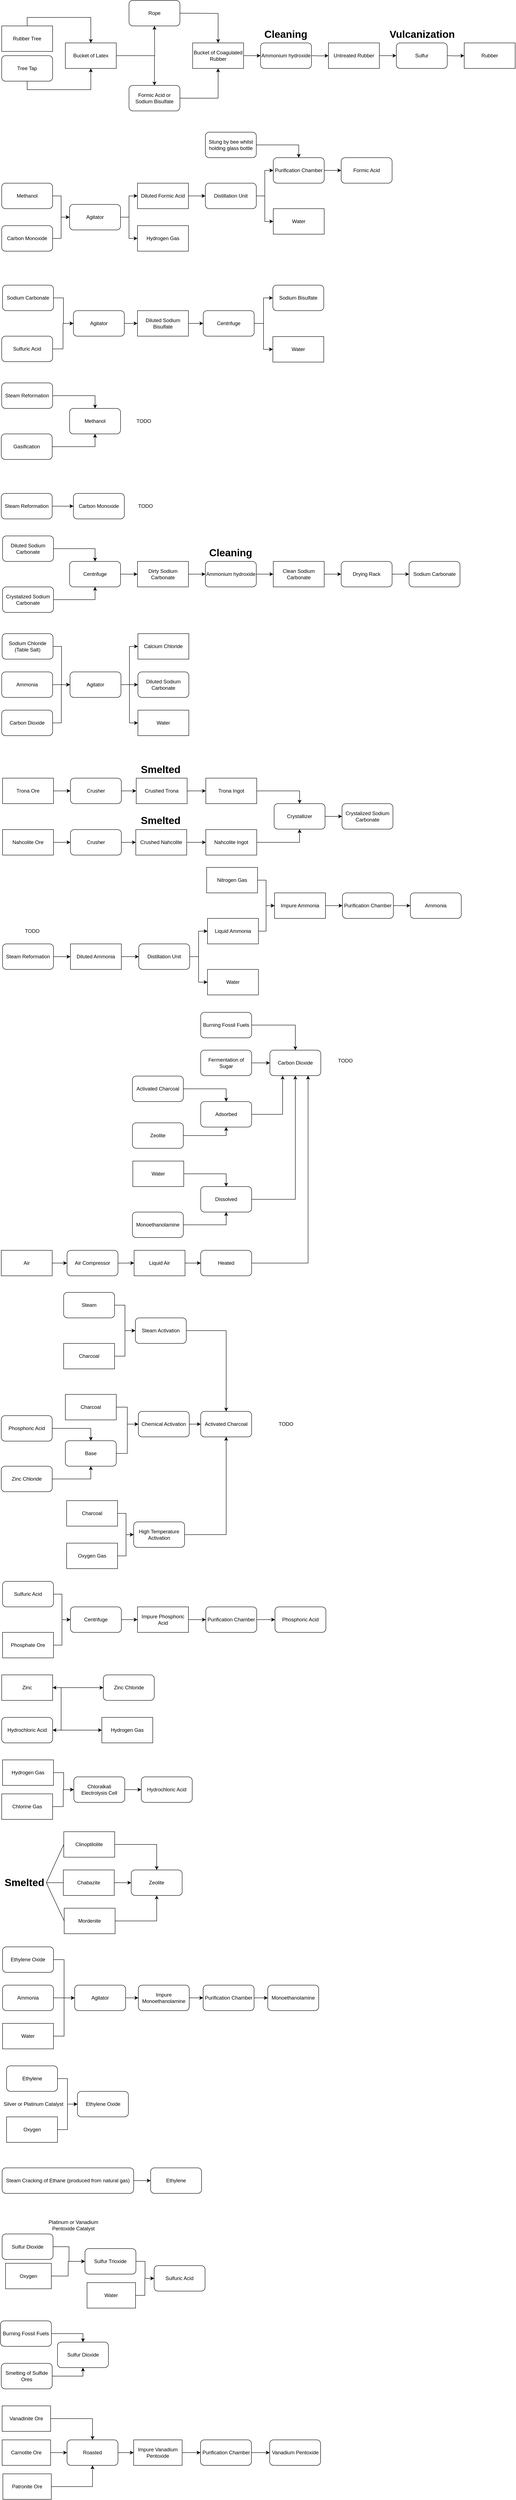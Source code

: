 <mxfile version="20.7.4" type="github">
  <diagram id="SLF_xLfMb_dm_BqYsQD-" name="Page-1">
    <mxGraphModel dx="1365" dy="793" grid="1" gridSize="10" guides="1" tooltips="1" connect="1" arrows="1" fold="1" page="1" pageScale="1" pageWidth="827" pageHeight="1169" math="0" shadow="0">
      <root>
        <mxCell id="0" />
        <mxCell id="1" parent="0" />
        <mxCell id="IoRThD0YpW3yYK1RBAOI-8" style="edgeStyle=orthogonalEdgeStyle;rounded=0;orthogonalLoop=1;jettySize=auto;html=1;exitX=0.5;exitY=0;exitDx=0;exitDy=0;entryX=0.5;entryY=0;entryDx=0;entryDy=0;" parent="1" source="IoRThD0YpW3yYK1RBAOI-1" target="IoRThD0YpW3yYK1RBAOI-3" edge="1">
          <mxGeometry relative="1" as="geometry" />
        </mxCell>
        <mxCell id="IoRThD0YpW3yYK1RBAOI-1" value="Rubber Tree" style="rounded=0;whiteSpace=wrap;html=1;" parent="1" vertex="1">
          <mxGeometry x="40" y="80" width="120" height="60" as="geometry" />
        </mxCell>
        <mxCell id="IoRThD0YpW3yYK1RBAOI-11" style="edgeStyle=orthogonalEdgeStyle;rounded=0;orthogonalLoop=1;jettySize=auto;html=1;exitX=1;exitY=0.5;exitDx=0;exitDy=0;entryX=0.5;entryY=1;entryDx=0;entryDy=0;" parent="1" source="IoRThD0YpW3yYK1RBAOI-3" edge="1">
          <mxGeometry relative="1" as="geometry">
            <mxPoint x="400" y="80" as="targetPoint" />
          </mxGeometry>
        </mxCell>
        <mxCell id="IoRThD0YpW3yYK1RBAOI-55" style="edgeStyle=orthogonalEdgeStyle;rounded=0;orthogonalLoop=1;jettySize=auto;html=1;exitX=1;exitY=0.5;exitDx=0;exitDy=0;entryX=0.5;entryY=0;entryDx=0;entryDy=0;" parent="1" source="IoRThD0YpW3yYK1RBAOI-3" target="IoRThD0YpW3yYK1RBAOI-54" edge="1">
          <mxGeometry relative="1" as="geometry" />
        </mxCell>
        <mxCell id="IoRThD0YpW3yYK1RBAOI-3" value="Bucket of Latex" style="rounded=0;whiteSpace=wrap;html=1;" parent="1" vertex="1">
          <mxGeometry x="190" y="120" width="120" height="60" as="geometry" />
        </mxCell>
        <mxCell id="IoRThD0YpW3yYK1RBAOI-7" style="edgeStyle=orthogonalEdgeStyle;rounded=0;orthogonalLoop=1;jettySize=auto;html=1;exitX=0.5;exitY=1;exitDx=0;exitDy=0;entryX=0.5;entryY=1;entryDx=0;entryDy=0;" parent="1" source="IoRThD0YpW3yYK1RBAOI-53" target="IoRThD0YpW3yYK1RBAOI-3" edge="1">
          <mxGeometry relative="1" as="geometry">
            <mxPoint x="100" y="220" as="sourcePoint" />
          </mxGeometry>
        </mxCell>
        <mxCell id="IoRThD0YpW3yYK1RBAOI-16" style="edgeStyle=orthogonalEdgeStyle;rounded=0;orthogonalLoop=1;jettySize=auto;html=1;exitX=1;exitY=0.5;exitDx=0;exitDy=0;entryX=0.5;entryY=0;entryDx=0;entryDy=0;" parent="1" target="IoRThD0YpW3yYK1RBAOI-14" edge="1">
          <mxGeometry relative="1" as="geometry">
            <mxPoint x="460" y="50" as="sourcePoint" />
          </mxGeometry>
        </mxCell>
        <mxCell id="IoRThD0YpW3yYK1RBAOI-32" style="edgeStyle=orthogonalEdgeStyle;rounded=0;orthogonalLoop=1;jettySize=auto;html=1;exitX=1;exitY=0.5;exitDx=0;exitDy=0;entryX=0;entryY=0.5;entryDx=0;entryDy=0;" parent="1" source="IoRThD0YpW3yYK1RBAOI-14" edge="1">
          <mxGeometry relative="1" as="geometry">
            <mxPoint x="650" y="150" as="targetPoint" />
          </mxGeometry>
        </mxCell>
        <mxCell id="IoRThD0YpW3yYK1RBAOI-14" value="Bucket of Coagulated Rubber" style="rounded=0;whiteSpace=wrap;html=1;" parent="1" vertex="1">
          <mxGeometry x="490" y="120" width="120" height="60" as="geometry" />
        </mxCell>
        <mxCell id="IoRThD0YpW3yYK1RBAOI-34" style="edgeStyle=orthogonalEdgeStyle;rounded=0;orthogonalLoop=1;jettySize=auto;html=1;exitX=1;exitY=0.5;exitDx=0;exitDy=0;entryX=0;entryY=0.5;entryDx=0;entryDy=0;" parent="1" target="IoRThD0YpW3yYK1RBAOI-33" edge="1">
          <mxGeometry relative="1" as="geometry">
            <mxPoint x="770" y="150" as="sourcePoint" />
          </mxGeometry>
        </mxCell>
        <mxCell id="IoRThD0YpW3yYK1RBAOI-36" style="edgeStyle=orthogonalEdgeStyle;rounded=0;orthogonalLoop=1;jettySize=auto;html=1;exitX=1;exitY=0.5;exitDx=0;exitDy=0;entryX=0;entryY=0.5;entryDx=0;entryDy=0;" parent="1" source="IoRThD0YpW3yYK1RBAOI-33" edge="1">
          <mxGeometry relative="1" as="geometry">
            <mxPoint x="970" y="150" as="targetPoint" />
          </mxGeometry>
        </mxCell>
        <mxCell id="IoRThD0YpW3yYK1RBAOI-33" value="Untreated Rubber" style="rounded=0;whiteSpace=wrap;html=1;" parent="1" vertex="1">
          <mxGeometry x="810" y="120" width="120" height="60" as="geometry" />
        </mxCell>
        <mxCell id="IoRThD0YpW3yYK1RBAOI-38" style="edgeStyle=orthogonalEdgeStyle;rounded=0;orthogonalLoop=1;jettySize=auto;html=1;exitX=1;exitY=0.5;exitDx=0;exitDy=0;entryX=0;entryY=0.5;entryDx=0;entryDy=0;" parent="1" target="IoRThD0YpW3yYK1RBAOI-37" edge="1">
          <mxGeometry relative="1" as="geometry">
            <mxPoint x="1090" y="150" as="sourcePoint" />
          </mxGeometry>
        </mxCell>
        <mxCell id="IoRThD0YpW3yYK1RBAOI-37" value="Rubber" style="rounded=0;whiteSpace=wrap;html=1;" parent="1" vertex="1">
          <mxGeometry x="1130" y="120" width="120" height="60" as="geometry" />
        </mxCell>
        <mxCell id="IoRThD0YpW3yYK1RBAOI-50" value="Rope" style="rounded=1;whiteSpace=wrap;html=1;" parent="1" vertex="1">
          <mxGeometry x="340" y="20" width="120" height="60" as="geometry" />
        </mxCell>
        <mxCell id="IoRThD0YpW3yYK1RBAOI-51" value="Ammonium hydroxide" style="rounded=1;whiteSpace=wrap;html=1;" parent="1" vertex="1">
          <mxGeometry x="650" y="120" width="120" height="60" as="geometry" />
        </mxCell>
        <mxCell id="IoRThD0YpW3yYK1RBAOI-52" value="Sulfur" style="rounded=1;whiteSpace=wrap;html=1;" parent="1" vertex="1">
          <mxGeometry x="970" y="120" width="120" height="60" as="geometry" />
        </mxCell>
        <mxCell id="IoRThD0YpW3yYK1RBAOI-53" value="Tree Tap" style="rounded=1;whiteSpace=wrap;html=1;" parent="1" vertex="1">
          <mxGeometry x="40" y="150" width="120" height="60" as="geometry" />
        </mxCell>
        <mxCell id="IoRThD0YpW3yYK1RBAOI-56" style="edgeStyle=orthogonalEdgeStyle;rounded=0;orthogonalLoop=1;jettySize=auto;html=1;exitX=1;exitY=0.5;exitDx=0;exitDy=0;entryX=0.5;entryY=1;entryDx=0;entryDy=0;" parent="1" source="IoRThD0YpW3yYK1RBAOI-54" target="IoRThD0YpW3yYK1RBAOI-14" edge="1">
          <mxGeometry relative="1" as="geometry" />
        </mxCell>
        <mxCell id="IoRThD0YpW3yYK1RBAOI-54" value="Formic Acid or Sodium Bisulfate" style="rounded=1;whiteSpace=wrap;html=1;" parent="1" vertex="1">
          <mxGeometry x="340" y="220" width="120" height="60" as="geometry" />
        </mxCell>
        <mxCell id="IoRThD0YpW3yYK1RBAOI-58" value="Formic Acid" style="rounded=1;whiteSpace=wrap;html=1;" parent="1" vertex="1">
          <mxGeometry x="840" y="390" width="120" height="60" as="geometry" />
        </mxCell>
        <mxCell id="IoRThD0YpW3yYK1RBAOI-69" style="edgeStyle=orthogonalEdgeStyle;rounded=0;orthogonalLoop=1;jettySize=auto;html=1;exitX=1;exitY=0.5;exitDx=0;exitDy=0;entryX=0;entryY=0.5;entryDx=0;entryDy=0;" parent="1" source="IoRThD0YpW3yYK1RBAOI-59" target="IoRThD0YpW3yYK1RBAOI-58" edge="1">
          <mxGeometry relative="1" as="geometry" />
        </mxCell>
        <mxCell id="IoRThD0YpW3yYK1RBAOI-59" value="Purification Chamber" style="rounded=1;whiteSpace=wrap;html=1;" parent="1" vertex="1">
          <mxGeometry x="680" y="390" width="120" height="60" as="geometry" />
        </mxCell>
        <mxCell id="IoRThD0YpW3yYK1RBAOI-62" value="&lt;h1&gt;Cleaning&lt;/h1&gt;" style="text;html=1;strokeColor=none;fillColor=none;spacing=5;spacingTop=-20;whiteSpace=wrap;overflow=hidden;rounded=0;" parent="1" vertex="1">
          <mxGeometry x="653.5" y="80" width="113" height="40" as="geometry" />
        </mxCell>
        <mxCell id="IoRThD0YpW3yYK1RBAOI-63" value="&lt;h1&gt;Vulcanization&lt;/h1&gt;" style="text;html=1;strokeColor=none;fillColor=none;spacing=5;spacingTop=-20;whiteSpace=wrap;overflow=hidden;rounded=0;" parent="1" vertex="1">
          <mxGeometry x="948.5" y="80" width="163" height="40" as="geometry" />
        </mxCell>
        <mxCell id="IoRThD0YpW3yYK1RBAOI-72" style="edgeStyle=orthogonalEdgeStyle;rounded=0;orthogonalLoop=1;jettySize=auto;html=1;exitX=1;exitY=0.5;exitDx=0;exitDy=0;entryX=0.5;entryY=0;entryDx=0;entryDy=0;" parent="1" source="IoRThD0YpW3yYK1RBAOI-70" target="IoRThD0YpW3yYK1RBAOI-59" edge="1">
          <mxGeometry relative="1" as="geometry" />
        </mxCell>
        <mxCell id="IoRThD0YpW3yYK1RBAOI-70" value="Stung by bee whilst holding glass bottle" style="rounded=1;whiteSpace=wrap;html=1;" parent="1" vertex="1">
          <mxGeometry x="520" y="330" width="120" height="60" as="geometry" />
        </mxCell>
        <mxCell id="IoRThD0YpW3yYK1RBAOI-89" style="edgeStyle=orthogonalEdgeStyle;rounded=0;orthogonalLoop=1;jettySize=auto;html=1;exitX=1;exitY=0.5;exitDx=0;exitDy=0;entryX=0;entryY=0.5;entryDx=0;entryDy=0;" parent="1" source="IoRThD0YpW3yYK1RBAOI-71" target="IoRThD0YpW3yYK1RBAOI-59" edge="1">
          <mxGeometry relative="1" as="geometry" />
        </mxCell>
        <mxCell id="IoRThD0YpW3yYK1RBAOI-90" style="edgeStyle=orthogonalEdgeStyle;rounded=0;orthogonalLoop=1;jettySize=auto;html=1;exitX=1;exitY=0.5;exitDx=0;exitDy=0;entryX=0;entryY=0.5;entryDx=0;entryDy=0;" parent="1" source="IoRThD0YpW3yYK1RBAOI-71" target="IoRThD0YpW3yYK1RBAOI-87" edge="1">
          <mxGeometry relative="1" as="geometry" />
        </mxCell>
        <mxCell id="IoRThD0YpW3yYK1RBAOI-71" value="Distillation Unit" style="rounded=1;whiteSpace=wrap;html=1;" parent="1" vertex="1">
          <mxGeometry x="520" y="450" width="120" height="60" as="geometry" />
        </mxCell>
        <mxCell id="IoRThD0YpW3yYK1RBAOI-76" style="edgeStyle=orthogonalEdgeStyle;rounded=0;orthogonalLoop=1;jettySize=auto;html=1;exitX=1;exitY=0.5;exitDx=0;exitDy=0;entryX=0;entryY=0.5;entryDx=0;entryDy=0;" parent="1" source="IoRThD0YpW3yYK1RBAOI-75" target="IoRThD0YpW3yYK1RBAOI-71" edge="1">
          <mxGeometry relative="1" as="geometry" />
        </mxCell>
        <mxCell id="IoRThD0YpW3yYK1RBAOI-75" value="Diluted Formic Acid" style="rounded=0;whiteSpace=wrap;html=1;" parent="1" vertex="1">
          <mxGeometry x="360" y="450" width="120" height="60" as="geometry" />
        </mxCell>
        <mxCell id="IoRThD0YpW3yYK1RBAOI-77" value="Hydrogen Gas" style="rounded=0;whiteSpace=wrap;html=1;" parent="1" vertex="1">
          <mxGeometry x="360" y="550" width="120" height="60" as="geometry" />
        </mxCell>
        <mxCell id="IoRThD0YpW3yYK1RBAOI-83" style="edgeStyle=orthogonalEdgeStyle;rounded=0;orthogonalLoop=1;jettySize=auto;html=1;exitX=1;exitY=0.5;exitDx=0;exitDy=0;entryX=0;entryY=0.5;entryDx=0;entryDy=0;" parent="1" source="IoRThD0YpW3yYK1RBAOI-78" target="IoRThD0YpW3yYK1RBAOI-80" edge="1">
          <mxGeometry relative="1" as="geometry" />
        </mxCell>
        <mxCell id="IoRThD0YpW3yYK1RBAOI-78" value="Methanol" style="rounded=1;whiteSpace=wrap;html=1;" parent="1" vertex="1">
          <mxGeometry x="40" y="450" width="120" height="60" as="geometry" />
        </mxCell>
        <mxCell id="IoRThD0YpW3yYK1RBAOI-84" style="edgeStyle=orthogonalEdgeStyle;rounded=0;orthogonalLoop=1;jettySize=auto;html=1;exitX=1;exitY=0.5;exitDx=0;exitDy=0;entryX=0;entryY=0.5;entryDx=0;entryDy=0;" parent="1" source="IoRThD0YpW3yYK1RBAOI-79" target="IoRThD0YpW3yYK1RBAOI-80" edge="1">
          <mxGeometry relative="1" as="geometry" />
        </mxCell>
        <mxCell id="IoRThD0YpW3yYK1RBAOI-79" value="Carbon Monoxide" style="rounded=1;whiteSpace=wrap;html=1;" parent="1" vertex="1">
          <mxGeometry x="40" y="550" width="120" height="60" as="geometry" />
        </mxCell>
        <mxCell id="IoRThD0YpW3yYK1RBAOI-81" style="edgeStyle=orthogonalEdgeStyle;rounded=0;orthogonalLoop=1;jettySize=auto;html=1;exitX=1;exitY=0.5;exitDx=0;exitDy=0;entryX=0;entryY=0.5;entryDx=0;entryDy=0;" parent="1" source="IoRThD0YpW3yYK1RBAOI-80" target="IoRThD0YpW3yYK1RBAOI-75" edge="1">
          <mxGeometry relative="1" as="geometry" />
        </mxCell>
        <mxCell id="IoRThD0YpW3yYK1RBAOI-82" style="edgeStyle=orthogonalEdgeStyle;rounded=0;orthogonalLoop=1;jettySize=auto;html=1;exitX=1;exitY=0.5;exitDx=0;exitDy=0;entryX=0;entryY=0.5;entryDx=0;entryDy=0;" parent="1" source="IoRThD0YpW3yYK1RBAOI-80" target="IoRThD0YpW3yYK1RBAOI-77" edge="1">
          <mxGeometry relative="1" as="geometry" />
        </mxCell>
        <mxCell id="IoRThD0YpW3yYK1RBAOI-80" value="Agitator" style="rounded=1;whiteSpace=wrap;html=1;" parent="1" vertex="1">
          <mxGeometry x="200" y="500" width="120" height="60" as="geometry" />
        </mxCell>
        <mxCell id="IoRThD0YpW3yYK1RBAOI-85" value="Sodium Bisulfate" style="rounded=1;whiteSpace=wrap;html=1;" parent="1" vertex="1">
          <mxGeometry x="679" y="690" width="120" height="60" as="geometry" />
        </mxCell>
        <mxCell id="IoRThD0YpW3yYK1RBAOI-87" value="Water" style="rounded=0;whiteSpace=wrap;html=1;" parent="1" vertex="1">
          <mxGeometry x="680" y="510" width="120" height="60" as="geometry" />
        </mxCell>
        <mxCell id="IoRThD0YpW3yYK1RBAOI-104" style="edgeStyle=orthogonalEdgeStyle;rounded=0;orthogonalLoop=1;jettySize=auto;html=1;exitX=1;exitY=0.5;exitDx=0;exitDy=0;entryX=0;entryY=0.5;entryDx=0;entryDy=0;" parent="1" source="IoRThD0YpW3yYK1RBAOI-97" target="IoRThD0YpW3yYK1RBAOI-101" edge="1">
          <mxGeometry relative="1" as="geometry" />
        </mxCell>
        <mxCell id="PqFkK2XVgemiq2zy29Ep-1" style="edgeStyle=orthogonalEdgeStyle;rounded=0;orthogonalLoop=1;jettySize=auto;html=1;exitX=1;exitY=0.5;exitDx=0;exitDy=0;entryX=0;entryY=0.5;entryDx=0;entryDy=0;" edge="1" parent="1" source="IoRThD0YpW3yYK1RBAOI-97" target="IoRThD0YpW3yYK1RBAOI-85">
          <mxGeometry relative="1" as="geometry" />
        </mxCell>
        <mxCell id="IoRThD0YpW3yYK1RBAOI-97" value="Centrifuge" style="rounded=1;whiteSpace=wrap;html=1;" parent="1" vertex="1">
          <mxGeometry x="515" y="750" width="120" height="60" as="geometry" />
        </mxCell>
        <mxCell id="IoRThD0YpW3yYK1RBAOI-106" style="edgeStyle=orthogonalEdgeStyle;rounded=0;orthogonalLoop=1;jettySize=auto;html=1;exitX=1;exitY=0.5;exitDx=0;exitDy=0;entryX=0;entryY=0.5;entryDx=0;entryDy=0;" parent="1" source="IoRThD0YpW3yYK1RBAOI-99" target="IoRThD0YpW3yYK1RBAOI-97" edge="1">
          <mxGeometry relative="1" as="geometry" />
        </mxCell>
        <mxCell id="IoRThD0YpW3yYK1RBAOI-99" value="Diluted Sodium Bisulfate" style="rounded=0;whiteSpace=wrap;html=1;" parent="1" vertex="1">
          <mxGeometry x="360" y="750" width="120" height="60" as="geometry" />
        </mxCell>
        <mxCell id="IoRThD0YpW3yYK1RBAOI-101" value="Water" style="rounded=0;whiteSpace=wrap;html=1;" parent="1" vertex="1">
          <mxGeometry x="679" y="811" width="120" height="60" as="geometry" />
        </mxCell>
        <mxCell id="IoRThD0YpW3yYK1RBAOI-109" style="edgeStyle=orthogonalEdgeStyle;rounded=0;orthogonalLoop=1;jettySize=auto;html=1;exitX=1;exitY=0.5;exitDx=0;exitDy=0;entryX=0;entryY=0.5;entryDx=0;entryDy=0;" parent="1" source="IoRThD0YpW3yYK1RBAOI-108" target="IoRThD0YpW3yYK1RBAOI-112" edge="1">
          <mxGeometry relative="1" as="geometry" />
        </mxCell>
        <mxCell id="IoRThD0YpW3yYK1RBAOI-108" value="Sodium Carbonate" style="rounded=1;whiteSpace=wrap;html=1;" parent="1" vertex="1">
          <mxGeometry x="42" y="690" width="120" height="60" as="geometry" />
        </mxCell>
        <mxCell id="IoRThD0YpW3yYK1RBAOI-111" style="edgeStyle=orthogonalEdgeStyle;rounded=0;orthogonalLoop=1;jettySize=auto;html=1;exitX=1;exitY=0.5;exitDx=0;exitDy=0;entryX=0;entryY=0.5;entryDx=0;entryDy=0;" parent="1" source="IoRThD0YpW3yYK1RBAOI-110" target="IoRThD0YpW3yYK1RBAOI-112" edge="1">
          <mxGeometry relative="1" as="geometry" />
        </mxCell>
        <mxCell id="IoRThD0YpW3yYK1RBAOI-110" value="Sulfuric Acid" style="rounded=1;whiteSpace=wrap;html=1;" parent="1" vertex="1">
          <mxGeometry x="40" y="810" width="120" height="60" as="geometry" />
        </mxCell>
        <mxCell id="IoRThD0YpW3yYK1RBAOI-113" style="edgeStyle=orthogonalEdgeStyle;rounded=0;orthogonalLoop=1;jettySize=auto;html=1;exitX=1;exitY=0.5;exitDx=0;exitDy=0;entryX=0;entryY=0.5;entryDx=0;entryDy=0;" parent="1" source="IoRThD0YpW3yYK1RBAOI-112" target="IoRThD0YpW3yYK1RBAOI-99" edge="1">
          <mxGeometry relative="1" as="geometry" />
        </mxCell>
        <mxCell id="IoRThD0YpW3yYK1RBAOI-112" value="Agitator" style="rounded=1;whiteSpace=wrap;html=1;" parent="1" vertex="1">
          <mxGeometry x="209" y="750" width="120" height="60" as="geometry" />
        </mxCell>
        <mxCell id="IoRThD0YpW3yYK1RBAOI-114" value="Methanol" style="rounded=1;whiteSpace=wrap;html=1;" parent="1" vertex="1">
          <mxGeometry x="200" y="980" width="120" height="60" as="geometry" />
        </mxCell>
        <mxCell id="IoRThD0YpW3yYK1RBAOI-118" style="edgeStyle=orthogonalEdgeStyle;rounded=0;orthogonalLoop=1;jettySize=auto;html=1;exitX=1;exitY=0.5;exitDx=0;exitDy=0;entryX=0.5;entryY=0;entryDx=0;entryDy=0;" parent="1" source="IoRThD0YpW3yYK1RBAOI-115" target="IoRThD0YpW3yYK1RBAOI-114" edge="1">
          <mxGeometry relative="1" as="geometry" />
        </mxCell>
        <mxCell id="IoRThD0YpW3yYK1RBAOI-115" value="Steam Reformation" style="rounded=1;whiteSpace=wrap;html=1;" parent="1" vertex="1">
          <mxGeometry x="40" y="920" width="120" height="60" as="geometry" />
        </mxCell>
        <mxCell id="IoRThD0YpW3yYK1RBAOI-117" style="edgeStyle=orthogonalEdgeStyle;rounded=0;orthogonalLoop=1;jettySize=auto;html=1;exitX=1;exitY=0.5;exitDx=0;exitDy=0;entryX=0.5;entryY=1;entryDx=0;entryDy=0;" parent="1" source="IoRThD0YpW3yYK1RBAOI-116" target="IoRThD0YpW3yYK1RBAOI-114" edge="1">
          <mxGeometry relative="1" as="geometry" />
        </mxCell>
        <mxCell id="IoRThD0YpW3yYK1RBAOI-116" value="Gasification" style="rounded=1;whiteSpace=wrap;html=1;" parent="1" vertex="1">
          <mxGeometry x="39" y="1040" width="120" height="60" as="geometry" />
        </mxCell>
        <mxCell id="IoRThD0YpW3yYK1RBAOI-119" value="Carbon Monoxide" style="rounded=1;whiteSpace=wrap;html=1;" parent="1" vertex="1">
          <mxGeometry x="209" y="1180" width="120" height="60" as="geometry" />
        </mxCell>
        <mxCell id="IoRThD0YpW3yYK1RBAOI-126" style="edgeStyle=orthogonalEdgeStyle;rounded=0;orthogonalLoop=1;jettySize=auto;html=1;exitX=1;exitY=0.5;exitDx=0;exitDy=0;entryX=0;entryY=0.5;entryDx=0;entryDy=0;" parent="1" source="IoRThD0YpW3yYK1RBAOI-125" target="IoRThD0YpW3yYK1RBAOI-119" edge="1">
          <mxGeometry relative="1" as="geometry" />
        </mxCell>
        <mxCell id="IoRThD0YpW3yYK1RBAOI-125" value="Steam Reformation" style="rounded=1;whiteSpace=wrap;html=1;" parent="1" vertex="1">
          <mxGeometry x="39" y="1180" width="120" height="60" as="geometry" />
        </mxCell>
        <mxCell id="IoRThD0YpW3yYK1RBAOI-127" value="Sodium Carbonate" style="rounded=1;whiteSpace=wrap;html=1;" parent="1" vertex="1">
          <mxGeometry x="1000" y="1340" width="120" height="60" as="geometry" />
        </mxCell>
        <mxCell id="IoRThD0YpW3yYK1RBAOI-135" style="edgeStyle=orthogonalEdgeStyle;rounded=0;orthogonalLoop=1;jettySize=auto;html=1;exitX=1;exitY=0.5;exitDx=0;exitDy=0;entryX=0;entryY=0.5;entryDx=0;entryDy=0;" parent="1" source="IoRThD0YpW3yYK1RBAOI-131" target="IoRThD0YpW3yYK1RBAOI-127" edge="1">
          <mxGeometry relative="1" as="geometry" />
        </mxCell>
        <mxCell id="IoRThD0YpW3yYK1RBAOI-131" value="Drying Rack" style="rounded=1;whiteSpace=wrap;html=1;" parent="1" vertex="1">
          <mxGeometry x="840" y="1340" width="120" height="60" as="geometry" />
        </mxCell>
        <mxCell id="IoRThD0YpW3yYK1RBAOI-132" style="edgeStyle=orthogonalEdgeStyle;rounded=0;orthogonalLoop=1;jettySize=auto;html=1;exitX=1;exitY=0.5;exitDx=0;exitDy=0;entryX=0;entryY=0.5;entryDx=0;entryDy=0;" parent="1" source="IoRThD0YpW3yYK1RBAOI-133" target="IoRThD0YpW3yYK1RBAOI-131" edge="1">
          <mxGeometry relative="1" as="geometry" />
        </mxCell>
        <mxCell id="IoRThD0YpW3yYK1RBAOI-133" value="Clean Sodium Carbonate" style="rounded=0;whiteSpace=wrap;html=1;" parent="1" vertex="1">
          <mxGeometry x="680" y="1340" width="120" height="60" as="geometry" />
        </mxCell>
        <mxCell id="IoRThD0YpW3yYK1RBAOI-139" style="edgeStyle=orthogonalEdgeStyle;rounded=0;orthogonalLoop=1;jettySize=auto;html=1;exitX=1;exitY=0.5;exitDx=0;exitDy=0;entryX=0;entryY=0.5;entryDx=0;entryDy=0;" parent="1" source="IoRThD0YpW3yYK1RBAOI-137" target="IoRThD0YpW3yYK1RBAOI-133" edge="1">
          <mxGeometry relative="1" as="geometry" />
        </mxCell>
        <mxCell id="IoRThD0YpW3yYK1RBAOI-137" value="Ammonium hydroxide" style="rounded=1;whiteSpace=wrap;html=1;" parent="1" vertex="1">
          <mxGeometry x="520" y="1340" width="120" height="60" as="geometry" />
        </mxCell>
        <mxCell id="IoRThD0YpW3yYK1RBAOI-138" value="&lt;h1&gt;Cleaning&lt;/h1&gt;" style="text;html=1;strokeColor=none;fillColor=none;spacing=5;spacingTop=-20;whiteSpace=wrap;overflow=hidden;rounded=0;" parent="1" vertex="1">
          <mxGeometry x="523.5" y="1300" width="113" height="40" as="geometry" />
        </mxCell>
        <mxCell id="IoRThD0YpW3yYK1RBAOI-141" style="edgeStyle=orthogonalEdgeStyle;rounded=0;orthogonalLoop=1;jettySize=auto;html=1;exitX=1;exitY=0.5;exitDx=0;exitDy=0;entryX=0;entryY=0.5;entryDx=0;entryDy=0;" parent="1" source="IoRThD0YpW3yYK1RBAOI-140" target="IoRThD0YpW3yYK1RBAOI-137" edge="1">
          <mxGeometry relative="1" as="geometry" />
        </mxCell>
        <mxCell id="IoRThD0YpW3yYK1RBAOI-140" value="Dirty Sodium Carbonate" style="rounded=0;whiteSpace=wrap;html=1;" parent="1" vertex="1">
          <mxGeometry x="360" y="1340" width="120" height="60" as="geometry" />
        </mxCell>
        <mxCell id="IoRThD0YpW3yYK1RBAOI-143" style="edgeStyle=orthogonalEdgeStyle;rounded=0;orthogonalLoop=1;jettySize=auto;html=1;exitX=1;exitY=0.5;exitDx=0;exitDy=0;entryX=0;entryY=0.5;entryDx=0;entryDy=0;" parent="1" source="IoRThD0YpW3yYK1RBAOI-142" target="IoRThD0YpW3yYK1RBAOI-140" edge="1">
          <mxGeometry relative="1" as="geometry" />
        </mxCell>
        <mxCell id="IoRThD0YpW3yYK1RBAOI-142" value="Centrifuge" style="rounded=1;whiteSpace=wrap;html=1;" parent="1" vertex="1">
          <mxGeometry x="200" y="1340" width="120" height="60" as="geometry" />
        </mxCell>
        <mxCell id="IoRThD0YpW3yYK1RBAOI-145" style="edgeStyle=orthogonalEdgeStyle;rounded=0;orthogonalLoop=1;jettySize=auto;html=1;exitX=1;exitY=0.5;exitDx=0;exitDy=0;entryX=0.5;entryY=0;entryDx=0;entryDy=0;" parent="1" source="IoRThD0YpW3yYK1RBAOI-144" target="IoRThD0YpW3yYK1RBAOI-142" edge="1">
          <mxGeometry relative="1" as="geometry" />
        </mxCell>
        <mxCell id="IoRThD0YpW3yYK1RBAOI-144" value="Diluted Sodium Carbonate" style="rounded=1;whiteSpace=wrap;html=1;" parent="1" vertex="1">
          <mxGeometry x="42" y="1280" width="120" height="60" as="geometry" />
        </mxCell>
        <mxCell id="IoRThD0YpW3yYK1RBAOI-147" style="edgeStyle=orthogonalEdgeStyle;rounded=0;orthogonalLoop=1;jettySize=auto;html=1;exitX=1;exitY=0.5;exitDx=0;exitDy=0;entryX=0.5;entryY=1;entryDx=0;entryDy=0;" parent="1" source="IoRThD0YpW3yYK1RBAOI-146" target="IoRThD0YpW3yYK1RBAOI-142" edge="1">
          <mxGeometry relative="1" as="geometry" />
        </mxCell>
        <mxCell id="IoRThD0YpW3yYK1RBAOI-146" value="Crystalized Sodium Carbonate" style="rounded=1;whiteSpace=wrap;html=1;" parent="1" vertex="1">
          <mxGeometry x="42" y="1400" width="120" height="60" as="geometry" />
        </mxCell>
        <mxCell id="IoRThD0YpW3yYK1RBAOI-148" value="Diluted Sodium Carbonate" style="rounded=1;whiteSpace=wrap;html=1;" parent="1" vertex="1">
          <mxGeometry x="361" y="1600" width="120" height="60" as="geometry" />
        </mxCell>
        <mxCell id="IoRThD0YpW3yYK1RBAOI-149" value="Water" style="rounded=0;whiteSpace=wrap;html=1;" parent="1" vertex="1">
          <mxGeometry x="361" y="1690" width="120" height="60" as="geometry" />
        </mxCell>
        <mxCell id="IoRThD0YpW3yYK1RBAOI-150" value="Calcium Chloride" style="rounded=0;whiteSpace=wrap;html=1;" parent="1" vertex="1">
          <mxGeometry x="361" y="1510" width="120" height="60" as="geometry" />
        </mxCell>
        <mxCell id="IoRThD0YpW3yYK1RBAOI-152" style="edgeStyle=orthogonalEdgeStyle;rounded=0;orthogonalLoop=1;jettySize=auto;html=1;exitX=1;exitY=0.5;exitDx=0;exitDy=0;entryX=0;entryY=0.5;entryDx=0;entryDy=0;" parent="1" source="IoRThD0YpW3yYK1RBAOI-151" target="IoRThD0YpW3yYK1RBAOI-150" edge="1">
          <mxGeometry relative="1" as="geometry" />
        </mxCell>
        <mxCell id="IoRThD0YpW3yYK1RBAOI-153" style="edgeStyle=orthogonalEdgeStyle;rounded=0;orthogonalLoop=1;jettySize=auto;html=1;exitX=1;exitY=0.5;exitDx=0;exitDy=0;entryX=0;entryY=0.5;entryDx=0;entryDy=0;" parent="1" source="IoRThD0YpW3yYK1RBAOI-151" target="IoRThD0YpW3yYK1RBAOI-148" edge="1">
          <mxGeometry relative="1" as="geometry" />
        </mxCell>
        <mxCell id="IoRThD0YpW3yYK1RBAOI-154" style="edgeStyle=orthogonalEdgeStyle;rounded=0;orthogonalLoop=1;jettySize=auto;html=1;exitX=1;exitY=0.5;exitDx=0;exitDy=0;entryX=0;entryY=0.5;entryDx=0;entryDy=0;" parent="1" source="IoRThD0YpW3yYK1RBAOI-151" target="IoRThD0YpW3yYK1RBAOI-149" edge="1">
          <mxGeometry relative="1" as="geometry" />
        </mxCell>
        <mxCell id="IoRThD0YpW3yYK1RBAOI-151" value="Agitator" style="rounded=1;whiteSpace=wrap;html=1;" parent="1" vertex="1">
          <mxGeometry x="201" y="1600" width="120" height="60" as="geometry" />
        </mxCell>
        <mxCell id="IoRThD0YpW3yYK1RBAOI-156" style="edgeStyle=orthogonalEdgeStyle;rounded=0;orthogonalLoop=1;jettySize=auto;html=1;exitX=1;exitY=0.5;exitDx=0;exitDy=0;entryX=0;entryY=0.5;entryDx=0;entryDy=0;" parent="1" source="IoRThD0YpW3yYK1RBAOI-155" target="IoRThD0YpW3yYK1RBAOI-151" edge="1">
          <mxGeometry relative="1" as="geometry" />
        </mxCell>
        <mxCell id="IoRThD0YpW3yYK1RBAOI-155" value="Sodium Chloride (Table Salt)" style="rounded=1;whiteSpace=wrap;html=1;" parent="1" vertex="1">
          <mxGeometry x="41" y="1510" width="120" height="60" as="geometry" />
        </mxCell>
        <mxCell id="IoRThD0YpW3yYK1RBAOI-158" style="edgeStyle=orthogonalEdgeStyle;rounded=0;orthogonalLoop=1;jettySize=auto;html=1;exitX=1;exitY=0.5;exitDx=0;exitDy=0;entryX=0;entryY=0.5;entryDx=0;entryDy=0;" parent="1" source="IoRThD0YpW3yYK1RBAOI-157" target="IoRThD0YpW3yYK1RBAOI-151" edge="1">
          <mxGeometry relative="1" as="geometry" />
        </mxCell>
        <mxCell id="IoRThD0YpW3yYK1RBAOI-157" value="Ammonia" style="rounded=1;whiteSpace=wrap;html=1;" parent="1" vertex="1">
          <mxGeometry x="40" y="1600" width="120" height="60" as="geometry" />
        </mxCell>
        <mxCell id="IoRThD0YpW3yYK1RBAOI-160" style="edgeStyle=orthogonalEdgeStyle;rounded=0;orthogonalLoop=1;jettySize=auto;html=1;exitX=1;exitY=0.5;exitDx=0;exitDy=0;entryX=0;entryY=0.5;entryDx=0;entryDy=0;" parent="1" source="IoRThD0YpW3yYK1RBAOI-159" target="IoRThD0YpW3yYK1RBAOI-151" edge="1">
          <mxGeometry relative="1" as="geometry" />
        </mxCell>
        <mxCell id="IoRThD0YpW3yYK1RBAOI-159" value="Carbon Dioxide" style="rounded=1;whiteSpace=wrap;html=1;" parent="1" vertex="1">
          <mxGeometry x="40" y="1690" width="120" height="60" as="geometry" />
        </mxCell>
        <mxCell id="IoRThD0YpW3yYK1RBAOI-161" value="Crystalized Sodium Carbonate" style="rounded=1;whiteSpace=wrap;html=1;" parent="1" vertex="1">
          <mxGeometry x="842" y="1910" width="120" height="60" as="geometry" />
        </mxCell>
        <mxCell id="IoRThD0YpW3yYK1RBAOI-163" style="edgeStyle=orthogonalEdgeStyle;rounded=0;orthogonalLoop=1;jettySize=auto;html=1;exitX=1;exitY=0.5;exitDx=0;exitDy=0;entryX=0;entryY=0.5;entryDx=0;entryDy=0;" parent="1" source="IoRThD0YpW3yYK1RBAOI-162" target="IoRThD0YpW3yYK1RBAOI-161" edge="1">
          <mxGeometry relative="1" as="geometry" />
        </mxCell>
        <mxCell id="IoRThD0YpW3yYK1RBAOI-162" value="Crystallizer" style="rounded=1;whiteSpace=wrap;html=1;" parent="1" vertex="1">
          <mxGeometry x="682" y="1910" width="120" height="60" as="geometry" />
        </mxCell>
        <mxCell id="IoRThD0YpW3yYK1RBAOI-167" style="edgeStyle=orthogonalEdgeStyle;rounded=0;orthogonalLoop=1;jettySize=auto;html=1;exitX=1;exitY=0.5;exitDx=0;exitDy=0;entryX=0.5;entryY=0;entryDx=0;entryDy=0;" parent="1" source="IoRThD0YpW3yYK1RBAOI-164" target="IoRThD0YpW3yYK1RBAOI-162" edge="1">
          <mxGeometry relative="1" as="geometry" />
        </mxCell>
        <mxCell id="IoRThD0YpW3yYK1RBAOI-164" value="Trona Ingot" style="rounded=0;whiteSpace=wrap;html=1;" parent="1" vertex="1">
          <mxGeometry x="521" y="1850" width="120" height="60" as="geometry" />
        </mxCell>
        <mxCell id="IoRThD0YpW3yYK1RBAOI-166" style="edgeStyle=orthogonalEdgeStyle;rounded=0;orthogonalLoop=1;jettySize=auto;html=1;exitX=1;exitY=0.5;exitDx=0;exitDy=0;entryX=0.5;entryY=1;entryDx=0;entryDy=0;" parent="1" source="IoRThD0YpW3yYK1RBAOI-165" target="IoRThD0YpW3yYK1RBAOI-162" edge="1">
          <mxGeometry relative="1" as="geometry" />
        </mxCell>
        <mxCell id="IoRThD0YpW3yYK1RBAOI-165" value="Nahcolite Ingot" style="rounded=0;whiteSpace=wrap;html=1;" parent="1" vertex="1">
          <mxGeometry x="521" y="1971" width="120" height="60" as="geometry" />
        </mxCell>
        <mxCell id="IoRThD0YpW3yYK1RBAOI-180" style="edgeStyle=orthogonalEdgeStyle;rounded=0;orthogonalLoop=1;jettySize=auto;html=1;exitX=1;exitY=0.5;exitDx=0;exitDy=0;entryX=0;entryY=0.5;entryDx=0;entryDy=0;" parent="1" source="IoRThD0YpW3yYK1RBAOI-168" target="IoRThD0YpW3yYK1RBAOI-175" edge="1">
          <mxGeometry relative="1" as="geometry" />
        </mxCell>
        <mxCell id="IoRThD0YpW3yYK1RBAOI-168" value="Crusher" style="rounded=1;whiteSpace=wrap;html=1;" parent="1" vertex="1">
          <mxGeometry x="202" y="1850" width="120" height="60" as="geometry" />
        </mxCell>
        <mxCell id="IoRThD0YpW3yYK1RBAOI-181" style="edgeStyle=orthogonalEdgeStyle;rounded=0;orthogonalLoop=1;jettySize=auto;html=1;exitX=1;exitY=0.5;exitDx=0;exitDy=0;entryX=0;entryY=0.5;entryDx=0;entryDy=0;" parent="1" source="IoRThD0YpW3yYK1RBAOI-170" target="IoRThD0YpW3yYK1RBAOI-176" edge="1">
          <mxGeometry relative="1" as="geometry" />
        </mxCell>
        <mxCell id="IoRThD0YpW3yYK1RBAOI-170" value="Crusher" style="rounded=1;whiteSpace=wrap;html=1;" parent="1" vertex="1">
          <mxGeometry x="202" y="1971" width="120" height="60" as="geometry" />
        </mxCell>
        <mxCell id="IoRThD0YpW3yYK1RBAOI-173" value="&lt;h1&gt;Smelted&lt;/h1&gt;" style="text;html=1;strokeColor=none;fillColor=none;spacing=5;spacingTop=-20;whiteSpace=wrap;overflow=hidden;rounded=0;" parent="1" vertex="1">
          <mxGeometry x="362.75" y="1810" width="106.5" height="40" as="geometry" />
        </mxCell>
        <mxCell id="IoRThD0YpW3yYK1RBAOI-174" value="&lt;h1&gt;Smelted&lt;/h1&gt;" style="text;html=1;strokeColor=none;fillColor=none;spacing=5;spacingTop=-20;whiteSpace=wrap;overflow=hidden;rounded=0;" parent="1" vertex="1">
          <mxGeometry x="362.75" y="1930" width="106.5" height="40" as="geometry" />
        </mxCell>
        <mxCell id="IoRThD0YpW3yYK1RBAOI-177" style="edgeStyle=orthogonalEdgeStyle;rounded=0;orthogonalLoop=1;jettySize=auto;html=1;exitX=1;exitY=0.5;exitDx=0;exitDy=0;entryX=0;entryY=0.5;entryDx=0;entryDy=0;" parent="1" source="IoRThD0YpW3yYK1RBAOI-175" target="IoRThD0YpW3yYK1RBAOI-164" edge="1">
          <mxGeometry relative="1" as="geometry" />
        </mxCell>
        <mxCell id="IoRThD0YpW3yYK1RBAOI-175" value="Crushed Trona" style="rounded=0;whiteSpace=wrap;html=1;" parent="1" vertex="1">
          <mxGeometry x="357" y="1850" width="120" height="60" as="geometry" />
        </mxCell>
        <mxCell id="IoRThD0YpW3yYK1RBAOI-178" style="edgeStyle=orthogonalEdgeStyle;rounded=0;orthogonalLoop=1;jettySize=auto;html=1;exitX=1;exitY=0.5;exitDx=0;exitDy=0;entryX=0;entryY=0.5;entryDx=0;entryDy=0;" parent="1" source="IoRThD0YpW3yYK1RBAOI-176" target="IoRThD0YpW3yYK1RBAOI-165" edge="1">
          <mxGeometry relative="1" as="geometry" />
        </mxCell>
        <mxCell id="IoRThD0YpW3yYK1RBAOI-176" value="Crushed Nahcolite" style="rounded=0;whiteSpace=wrap;html=1;" parent="1" vertex="1">
          <mxGeometry x="356" y="1971" width="120" height="60" as="geometry" />
        </mxCell>
        <mxCell id="IoRThD0YpW3yYK1RBAOI-184" style="edgeStyle=orthogonalEdgeStyle;rounded=0;orthogonalLoop=1;jettySize=auto;html=1;exitX=1;exitY=0.5;exitDx=0;exitDy=0;entryX=0;entryY=0.5;entryDx=0;entryDy=0;" parent="1" source="IoRThD0YpW3yYK1RBAOI-182" target="IoRThD0YpW3yYK1RBAOI-170" edge="1">
          <mxGeometry relative="1" as="geometry" />
        </mxCell>
        <mxCell id="IoRThD0YpW3yYK1RBAOI-182" value="Nahcolite Ore" style="rounded=0;whiteSpace=wrap;html=1;" parent="1" vertex="1">
          <mxGeometry x="42" y="1971" width="120" height="60" as="geometry" />
        </mxCell>
        <mxCell id="IoRThD0YpW3yYK1RBAOI-185" style="edgeStyle=orthogonalEdgeStyle;rounded=0;orthogonalLoop=1;jettySize=auto;html=1;exitX=1;exitY=0.5;exitDx=0;exitDy=0;entryX=0;entryY=0.5;entryDx=0;entryDy=0;" parent="1" source="IoRThD0YpW3yYK1RBAOI-183" target="IoRThD0YpW3yYK1RBAOI-168" edge="1">
          <mxGeometry relative="1" as="geometry" />
        </mxCell>
        <mxCell id="IoRThD0YpW3yYK1RBAOI-183" value="Trona Ore" style="rounded=0;whiteSpace=wrap;html=1;" parent="1" vertex="1">
          <mxGeometry x="42" y="1850" width="120" height="60" as="geometry" />
        </mxCell>
        <mxCell id="IoRThD0YpW3yYK1RBAOI-186" value="Ammonia" style="rounded=1;whiteSpace=wrap;html=1;" parent="1" vertex="1">
          <mxGeometry x="1003" y="2120" width="120" height="60" as="geometry" />
        </mxCell>
        <mxCell id="IoRThD0YpW3yYK1RBAOI-192" style="edgeStyle=orthogonalEdgeStyle;rounded=0;orthogonalLoop=1;jettySize=auto;html=1;exitX=1;exitY=0.5;exitDx=0;exitDy=0;entryX=0;entryY=0.5;entryDx=0;entryDy=0;" parent="1" source="IoRThD0YpW3yYK1RBAOI-188" target="IoRThD0YpW3yYK1RBAOI-190" edge="1">
          <mxGeometry relative="1" as="geometry" />
        </mxCell>
        <mxCell id="IoRThD0YpW3yYK1RBAOI-188" value="Impure Ammonia" style="rounded=0;whiteSpace=wrap;html=1;" parent="1" vertex="1">
          <mxGeometry x="683" y="2120" width="120" height="60" as="geometry" />
        </mxCell>
        <mxCell id="IoRThD0YpW3yYK1RBAOI-191" style="edgeStyle=orthogonalEdgeStyle;rounded=0;orthogonalLoop=1;jettySize=auto;html=1;exitX=1;exitY=0.5;exitDx=0;exitDy=0;entryX=0;entryY=0.5;entryDx=0;entryDy=0;" parent="1" source="IoRThD0YpW3yYK1RBAOI-190" target="IoRThD0YpW3yYK1RBAOI-186" edge="1">
          <mxGeometry relative="1" as="geometry" />
        </mxCell>
        <mxCell id="IoRThD0YpW3yYK1RBAOI-190" value="Purification Chamber" style="rounded=1;whiteSpace=wrap;html=1;" parent="1" vertex="1">
          <mxGeometry x="843" y="2120" width="120" height="60" as="geometry" />
        </mxCell>
        <mxCell id="IoRThD0YpW3yYK1RBAOI-194" style="edgeStyle=orthogonalEdgeStyle;rounded=0;orthogonalLoop=1;jettySize=auto;html=1;exitX=1;exitY=0.5;exitDx=0;exitDy=0;entryX=0;entryY=0.5;entryDx=0;entryDy=0;" parent="1" source="IoRThD0YpW3yYK1RBAOI-193" target="IoRThD0YpW3yYK1RBAOI-188" edge="1">
          <mxGeometry relative="1" as="geometry" />
        </mxCell>
        <mxCell id="IoRThD0YpW3yYK1RBAOI-193" value="Nitrogen Gas" style="rounded=0;whiteSpace=wrap;html=1;" parent="1" vertex="1">
          <mxGeometry x="523" y="2060" width="120" height="60" as="geometry" />
        </mxCell>
        <mxCell id="IoRThD0YpW3yYK1RBAOI-196" style="edgeStyle=orthogonalEdgeStyle;rounded=0;orthogonalLoop=1;jettySize=auto;html=1;exitX=1;exitY=0.5;exitDx=0;exitDy=0;entryX=0;entryY=0.5;entryDx=0;entryDy=0;" parent="1" source="IoRThD0YpW3yYK1RBAOI-195" target="IoRThD0YpW3yYK1RBAOI-188" edge="1">
          <mxGeometry relative="1" as="geometry">
            <Array as="points">
              <mxPoint x="663" y="2210" />
              <mxPoint x="663" y="2150" />
            </Array>
          </mxGeometry>
        </mxCell>
        <mxCell id="IoRThD0YpW3yYK1RBAOI-195" value="Liquid Ammonia" style="rounded=0;whiteSpace=wrap;html=1;" parent="1" vertex="1">
          <mxGeometry x="525" y="2180" width="120" height="60" as="geometry" />
        </mxCell>
        <mxCell id="IoRThD0YpW3yYK1RBAOI-200" style="edgeStyle=orthogonalEdgeStyle;rounded=0;orthogonalLoop=1;jettySize=auto;html=1;exitX=1;exitY=0.5;exitDx=0;exitDy=0;entryX=0;entryY=0.5;entryDx=0;entryDy=0;" parent="1" source="IoRThD0YpW3yYK1RBAOI-197" target="IoRThD0YpW3yYK1RBAOI-195" edge="1">
          <mxGeometry relative="1" as="geometry" />
        </mxCell>
        <mxCell id="IoRThD0YpW3yYK1RBAOI-207" style="edgeStyle=orthogonalEdgeStyle;rounded=0;orthogonalLoop=1;jettySize=auto;html=1;exitX=1;exitY=0.5;exitDx=0;exitDy=0;entryX=0;entryY=0.5;entryDx=0;entryDy=0;" parent="1" source="IoRThD0YpW3yYK1RBAOI-197" target="IoRThD0YpW3yYK1RBAOI-201" edge="1">
          <mxGeometry relative="1" as="geometry" />
        </mxCell>
        <mxCell id="IoRThD0YpW3yYK1RBAOI-197" value="Distillation Unit" style="rounded=1;whiteSpace=wrap;html=1;" parent="1" vertex="1">
          <mxGeometry x="363" y="2240" width="120" height="60" as="geometry" />
        </mxCell>
        <mxCell id="IoRThD0YpW3yYK1RBAOI-201" value="Water" style="rounded=0;whiteSpace=wrap;html=1;" parent="1" vertex="1">
          <mxGeometry x="525" y="2300" width="120" height="60" as="geometry" />
        </mxCell>
        <mxCell id="IoRThD0YpW3yYK1RBAOI-204" style="edgeStyle=orthogonalEdgeStyle;rounded=0;orthogonalLoop=1;jettySize=auto;html=1;exitX=1;exitY=0.5;exitDx=0;exitDy=0;entryX=0;entryY=0.5;entryDx=0;entryDy=0;" parent="1" source="IoRThD0YpW3yYK1RBAOI-203" target="IoRThD0YpW3yYK1RBAOI-197" edge="1">
          <mxGeometry relative="1" as="geometry" />
        </mxCell>
        <mxCell id="IoRThD0YpW3yYK1RBAOI-203" value="Diluted Ammonia" style="rounded=0;whiteSpace=wrap;html=1;" parent="1" vertex="1">
          <mxGeometry x="202" y="2240" width="120" height="60" as="geometry" />
        </mxCell>
        <mxCell id="IoRThD0YpW3yYK1RBAOI-206" style="edgeStyle=orthogonalEdgeStyle;rounded=0;orthogonalLoop=1;jettySize=auto;html=1;exitX=1;exitY=0.5;exitDx=0;exitDy=0;entryX=0;entryY=0.5;entryDx=0;entryDy=0;" parent="1" source="IoRThD0YpW3yYK1RBAOI-205" target="IoRThD0YpW3yYK1RBAOI-203" edge="1">
          <mxGeometry relative="1" as="geometry" />
        </mxCell>
        <mxCell id="IoRThD0YpW3yYK1RBAOI-205" value="Steam Reformation" style="rounded=1;whiteSpace=wrap;html=1;" parent="1" vertex="1">
          <mxGeometry x="42" y="2240" width="120" height="60" as="geometry" />
        </mxCell>
        <mxCell id="IoRThD0YpW3yYK1RBAOI-208" value="Carbon Dioxide" style="rounded=1;whiteSpace=wrap;html=1;" parent="1" vertex="1">
          <mxGeometry x="672" y="2490" width="120" height="60" as="geometry" />
        </mxCell>
        <mxCell id="IoRThD0YpW3yYK1RBAOI-214" style="edgeStyle=orthogonalEdgeStyle;rounded=0;orthogonalLoop=1;jettySize=auto;html=1;exitX=1;exitY=0.5;exitDx=0;exitDy=0;entryX=0.5;entryY=0;entryDx=0;entryDy=0;" parent="1" source="IoRThD0YpW3yYK1RBAOI-209" target="IoRThD0YpW3yYK1RBAOI-208" edge="1">
          <mxGeometry relative="1" as="geometry" />
        </mxCell>
        <mxCell id="IoRThD0YpW3yYK1RBAOI-209" value="Burning Fossil Fuels" style="rounded=1;whiteSpace=wrap;html=1;" parent="1" vertex="1">
          <mxGeometry x="509" y="2401" width="120" height="60" as="geometry" />
        </mxCell>
        <mxCell id="IoRThD0YpW3yYK1RBAOI-213" style="edgeStyle=orthogonalEdgeStyle;rounded=0;orthogonalLoop=1;jettySize=auto;html=1;exitX=1;exitY=0.5;exitDx=0;exitDy=0;entryX=0;entryY=0.5;entryDx=0;entryDy=0;" parent="1" source="IoRThD0YpW3yYK1RBAOI-210" target="IoRThD0YpW3yYK1RBAOI-208" edge="1">
          <mxGeometry relative="1" as="geometry" />
        </mxCell>
        <mxCell id="IoRThD0YpW3yYK1RBAOI-210" value="Fermentation of Sugar" style="rounded=1;whiteSpace=wrap;html=1;" parent="1" vertex="1">
          <mxGeometry x="509" y="2490" width="120" height="60" as="geometry" />
        </mxCell>
        <mxCell id="IoRThD0YpW3yYK1RBAOI-212" style="edgeStyle=orthogonalEdgeStyle;rounded=0;orthogonalLoop=1;jettySize=auto;html=1;exitX=1;exitY=0.5;exitDx=0;exitDy=0;entryX=0.25;entryY=1;entryDx=0;entryDy=0;" parent="1" source="IoRThD0YpW3yYK1RBAOI-211" target="IoRThD0YpW3yYK1RBAOI-208" edge="1">
          <mxGeometry relative="1" as="geometry" />
        </mxCell>
        <mxCell id="IoRThD0YpW3yYK1RBAOI-211" value="Adsorbed" style="rounded=1;whiteSpace=wrap;html=1;" parent="1" vertex="1">
          <mxGeometry x="509" y="2611" width="120" height="60" as="geometry" />
        </mxCell>
        <mxCell id="IoRThD0YpW3yYK1RBAOI-218" style="edgeStyle=orthogonalEdgeStyle;rounded=0;orthogonalLoop=1;jettySize=auto;html=1;exitX=1;exitY=0.5;exitDx=0;exitDy=0;entryX=0.5;entryY=0;entryDx=0;entryDy=0;" parent="1" source="IoRThD0YpW3yYK1RBAOI-215" target="IoRThD0YpW3yYK1RBAOI-211" edge="1">
          <mxGeometry relative="1" as="geometry" />
        </mxCell>
        <mxCell id="IoRThD0YpW3yYK1RBAOI-215" value="Activated Charcoal" style="rounded=1;whiteSpace=wrap;html=1;" parent="1" vertex="1">
          <mxGeometry x="348" y="2551" width="120" height="60" as="geometry" />
        </mxCell>
        <mxCell id="IoRThD0YpW3yYK1RBAOI-217" style="edgeStyle=orthogonalEdgeStyle;rounded=0;orthogonalLoop=1;jettySize=auto;html=1;exitX=1;exitY=0.5;exitDx=0;exitDy=0;entryX=0.5;entryY=1;entryDx=0;entryDy=0;" parent="1" source="IoRThD0YpW3yYK1RBAOI-216" target="IoRThD0YpW3yYK1RBAOI-211" edge="1">
          <mxGeometry relative="1" as="geometry" />
        </mxCell>
        <mxCell id="IoRThD0YpW3yYK1RBAOI-216" value="Zeolite" style="rounded=1;whiteSpace=wrap;html=1;" parent="1" vertex="1">
          <mxGeometry x="348" y="2661" width="120" height="60" as="geometry" />
        </mxCell>
        <mxCell id="IoRThD0YpW3yYK1RBAOI-220" style="edgeStyle=orthogonalEdgeStyle;rounded=0;orthogonalLoop=1;jettySize=auto;html=1;exitX=1;exitY=0.5;exitDx=0;exitDy=0;entryX=0.5;entryY=1;entryDx=0;entryDy=0;" parent="1" source="IoRThD0YpW3yYK1RBAOI-219" target="IoRThD0YpW3yYK1RBAOI-208" edge="1">
          <mxGeometry relative="1" as="geometry" />
        </mxCell>
        <mxCell id="IoRThD0YpW3yYK1RBAOI-219" value="Dissolved" style="rounded=1;whiteSpace=wrap;html=1;" parent="1" vertex="1">
          <mxGeometry x="509" y="2811" width="120" height="60" as="geometry" />
        </mxCell>
        <mxCell id="IoRThD0YpW3yYK1RBAOI-222" style="edgeStyle=orthogonalEdgeStyle;rounded=0;orthogonalLoop=1;jettySize=auto;html=1;exitX=1;exitY=0.5;exitDx=0;exitDy=0;entryX=0.75;entryY=1;entryDx=0;entryDy=0;" parent="1" source="IoRThD0YpW3yYK1RBAOI-221" target="IoRThD0YpW3yYK1RBAOI-208" edge="1">
          <mxGeometry relative="1" as="geometry" />
        </mxCell>
        <mxCell id="IoRThD0YpW3yYK1RBAOI-221" value="Heated" style="rounded=1;whiteSpace=wrap;html=1;" parent="1" vertex="1">
          <mxGeometry x="509" y="2961" width="120" height="60" as="geometry" />
        </mxCell>
        <mxCell id="IoRThD0YpW3yYK1RBAOI-224" style="edgeStyle=orthogonalEdgeStyle;rounded=0;orthogonalLoop=1;jettySize=auto;html=1;exitX=1;exitY=0.5;exitDx=0;exitDy=0;entryX=0.5;entryY=0;entryDx=0;entryDy=0;" parent="1" source="IoRThD0YpW3yYK1RBAOI-223" target="IoRThD0YpW3yYK1RBAOI-219" edge="1">
          <mxGeometry relative="1" as="geometry" />
        </mxCell>
        <mxCell id="IoRThD0YpW3yYK1RBAOI-223" value="Water" style="rounded=0;whiteSpace=wrap;html=1;" parent="1" vertex="1">
          <mxGeometry x="349" y="2751" width="120" height="60" as="geometry" />
        </mxCell>
        <mxCell id="IoRThD0YpW3yYK1RBAOI-226" style="edgeStyle=orthogonalEdgeStyle;rounded=0;orthogonalLoop=1;jettySize=auto;html=1;exitX=1;exitY=0.5;exitDx=0;exitDy=0;entryX=0.5;entryY=1;entryDx=0;entryDy=0;" parent="1" source="IoRThD0YpW3yYK1RBAOI-225" target="IoRThD0YpW3yYK1RBAOI-219" edge="1">
          <mxGeometry relative="1" as="geometry" />
        </mxCell>
        <mxCell id="IoRThD0YpW3yYK1RBAOI-225" value="Monoethanolamine" style="rounded=1;whiteSpace=wrap;html=1;" parent="1" vertex="1">
          <mxGeometry x="348" y="2871" width="120" height="60" as="geometry" />
        </mxCell>
        <mxCell id="IoRThD0YpW3yYK1RBAOI-228" style="edgeStyle=orthogonalEdgeStyle;rounded=0;orthogonalLoop=1;jettySize=auto;html=1;exitX=1;exitY=0.5;exitDx=0;exitDy=0;entryX=0;entryY=0.5;entryDx=0;entryDy=0;" parent="1" source="IoRThD0YpW3yYK1RBAOI-227" target="IoRThD0YpW3yYK1RBAOI-221" edge="1">
          <mxGeometry relative="1" as="geometry" />
        </mxCell>
        <mxCell id="IoRThD0YpW3yYK1RBAOI-227" value="Liquid Air" style="rounded=0;whiteSpace=wrap;html=1;" parent="1" vertex="1">
          <mxGeometry x="352" y="2961" width="120" height="60" as="geometry" />
        </mxCell>
        <mxCell id="IoRThD0YpW3yYK1RBAOI-230" style="edgeStyle=orthogonalEdgeStyle;rounded=0;orthogonalLoop=1;jettySize=auto;html=1;exitX=1;exitY=0.5;exitDx=0;exitDy=0;entryX=0;entryY=0.5;entryDx=0;entryDy=0;" parent="1" source="IoRThD0YpW3yYK1RBAOI-229" target="IoRThD0YpW3yYK1RBAOI-227" edge="1">
          <mxGeometry relative="1" as="geometry" />
        </mxCell>
        <mxCell id="IoRThD0YpW3yYK1RBAOI-229" value="Air Compressor" style="rounded=1;whiteSpace=wrap;html=1;" parent="1" vertex="1">
          <mxGeometry x="194" y="2961" width="120" height="60" as="geometry" />
        </mxCell>
        <mxCell id="IoRThD0YpW3yYK1RBAOI-232" style="edgeStyle=orthogonalEdgeStyle;rounded=0;orthogonalLoop=1;jettySize=auto;html=1;exitX=1;exitY=0.5;exitDx=0;exitDy=0;entryX=0;entryY=0.5;entryDx=0;entryDy=0;" parent="1" source="IoRThD0YpW3yYK1RBAOI-231" target="IoRThD0YpW3yYK1RBAOI-229" edge="1">
          <mxGeometry relative="1" as="geometry" />
        </mxCell>
        <mxCell id="IoRThD0YpW3yYK1RBAOI-231" value="Air" style="rounded=0;whiteSpace=wrap;html=1;" parent="1" vertex="1">
          <mxGeometry x="39" y="2961" width="120" height="60" as="geometry" />
        </mxCell>
        <mxCell id="IoRThD0YpW3yYK1RBAOI-233" value="Activated Charcoal" style="rounded=1;whiteSpace=wrap;html=1;" parent="1" vertex="1">
          <mxGeometry x="509" y="3340" width="120" height="60" as="geometry" />
        </mxCell>
        <mxCell id="IoRThD0YpW3yYK1RBAOI-241" style="edgeStyle=orthogonalEdgeStyle;rounded=0;orthogonalLoop=1;jettySize=auto;html=1;exitX=1;exitY=0.5;exitDx=0;exitDy=0;entryX=0.5;entryY=0;entryDx=0;entryDy=0;" parent="1" source="IoRThD0YpW3yYK1RBAOI-234" target="IoRThD0YpW3yYK1RBAOI-233" edge="1">
          <mxGeometry relative="1" as="geometry" />
        </mxCell>
        <mxCell id="IoRThD0YpW3yYK1RBAOI-234" value="Steam Activation" style="rounded=1;whiteSpace=wrap;html=1;" parent="1" vertex="1">
          <mxGeometry x="355" y="3120" width="120" height="60" as="geometry" />
        </mxCell>
        <mxCell id="IoRThD0YpW3yYK1RBAOI-238" style="edgeStyle=orthogonalEdgeStyle;rounded=0;orthogonalLoop=1;jettySize=auto;html=1;exitX=1;exitY=0.5;exitDx=0;exitDy=0;entryX=0;entryY=0.5;entryDx=0;entryDy=0;" parent="1" source="IoRThD0YpW3yYK1RBAOI-237" target="IoRThD0YpW3yYK1RBAOI-234" edge="1">
          <mxGeometry relative="1" as="geometry" />
        </mxCell>
        <mxCell id="IoRThD0YpW3yYK1RBAOI-237" value="Steam" style="rounded=1;whiteSpace=wrap;html=1;" parent="1" vertex="1">
          <mxGeometry x="186" y="3060" width="120" height="60" as="geometry" />
        </mxCell>
        <mxCell id="IoRThD0YpW3yYK1RBAOI-240" style="edgeStyle=orthogonalEdgeStyle;rounded=0;orthogonalLoop=1;jettySize=auto;html=1;exitX=1;exitY=0.5;exitDx=0;exitDy=0;entryX=0;entryY=0.5;entryDx=0;entryDy=0;" parent="1" source="IoRThD0YpW3yYK1RBAOI-239" target="IoRThD0YpW3yYK1RBAOI-234" edge="1">
          <mxGeometry relative="1" as="geometry" />
        </mxCell>
        <mxCell id="IoRThD0YpW3yYK1RBAOI-239" value="Charcoal" style="rounded=0;whiteSpace=wrap;html=1;" parent="1" vertex="1">
          <mxGeometry x="186" y="3180" width="120" height="60" as="geometry" />
        </mxCell>
        <mxCell id="IoRThD0YpW3yYK1RBAOI-245" style="edgeStyle=orthogonalEdgeStyle;rounded=0;orthogonalLoop=1;jettySize=auto;html=1;exitX=1;exitY=0.5;exitDx=0;exitDy=0;entryX=0;entryY=0.5;entryDx=0;entryDy=0;" parent="1" source="IoRThD0YpW3yYK1RBAOI-242" target="IoRThD0YpW3yYK1RBAOI-233" edge="1">
          <mxGeometry relative="1" as="geometry" />
        </mxCell>
        <mxCell id="IoRThD0YpW3yYK1RBAOI-242" value="Chemical Activation" style="rounded=1;whiteSpace=wrap;html=1;" parent="1" vertex="1">
          <mxGeometry x="362" y="3340" width="120" height="60" as="geometry" />
        </mxCell>
        <mxCell id="IoRThD0YpW3yYK1RBAOI-244" style="edgeStyle=orthogonalEdgeStyle;rounded=0;orthogonalLoop=1;jettySize=auto;html=1;exitX=1;exitY=0.5;exitDx=0;exitDy=0;entryX=0;entryY=0.5;entryDx=0;entryDy=0;" parent="1" source="IoRThD0YpW3yYK1RBAOI-243" target="IoRThD0YpW3yYK1RBAOI-242" edge="1">
          <mxGeometry relative="1" as="geometry" />
        </mxCell>
        <mxCell id="IoRThD0YpW3yYK1RBAOI-243" value="Charcoal" style="rounded=0;whiteSpace=wrap;html=1;" parent="1" vertex="1">
          <mxGeometry x="190" y="3300" width="120" height="60" as="geometry" />
        </mxCell>
        <mxCell id="IoRThD0YpW3yYK1RBAOI-247" style="edgeStyle=orthogonalEdgeStyle;rounded=0;orthogonalLoop=1;jettySize=auto;html=1;exitX=1;exitY=0.5;exitDx=0;exitDy=0;entryX=0;entryY=0.5;entryDx=0;entryDy=0;" parent="1" source="IoRThD0YpW3yYK1RBAOI-246" target="IoRThD0YpW3yYK1RBAOI-242" edge="1">
          <mxGeometry relative="1" as="geometry" />
        </mxCell>
        <mxCell id="IoRThD0YpW3yYK1RBAOI-246" value="Base" style="rounded=1;whiteSpace=wrap;html=1;" parent="1" vertex="1">
          <mxGeometry x="190" y="3409" width="120" height="60" as="geometry" />
        </mxCell>
        <mxCell id="IoRThD0YpW3yYK1RBAOI-252" style="edgeStyle=orthogonalEdgeStyle;rounded=0;orthogonalLoop=1;jettySize=auto;html=1;exitX=1;exitY=0.5;exitDx=0;exitDy=0;entryX=0.5;entryY=0;entryDx=0;entryDy=0;" parent="1" source="IoRThD0YpW3yYK1RBAOI-251" target="IoRThD0YpW3yYK1RBAOI-246" edge="1">
          <mxGeometry relative="1" as="geometry" />
        </mxCell>
        <mxCell id="IoRThD0YpW3yYK1RBAOI-251" value="Phosphoric Acid" style="rounded=1;whiteSpace=wrap;html=1;" parent="1" vertex="1">
          <mxGeometry x="39" y="3350" width="120" height="60" as="geometry" />
        </mxCell>
        <mxCell id="IoRThD0YpW3yYK1RBAOI-254" style="edgeStyle=orthogonalEdgeStyle;rounded=0;orthogonalLoop=1;jettySize=auto;html=1;exitX=1;exitY=0.5;exitDx=0;exitDy=0;entryX=0.5;entryY=1;entryDx=0;entryDy=0;" parent="1" source="IoRThD0YpW3yYK1RBAOI-253" target="IoRThD0YpW3yYK1RBAOI-246" edge="1">
          <mxGeometry relative="1" as="geometry" />
        </mxCell>
        <mxCell id="IoRThD0YpW3yYK1RBAOI-253" value="Zinc Chloride" style="rounded=1;whiteSpace=wrap;html=1;" parent="1" vertex="1">
          <mxGeometry x="39" y="3469" width="120" height="60" as="geometry" />
        </mxCell>
        <mxCell id="IoRThD0YpW3yYK1RBAOI-256" style="edgeStyle=orthogonalEdgeStyle;rounded=0;orthogonalLoop=1;jettySize=auto;html=1;exitX=1;exitY=0.5;exitDx=0;exitDy=0;entryX=0.5;entryY=1;entryDx=0;entryDy=0;" parent="1" source="IoRThD0YpW3yYK1RBAOI-255" target="IoRThD0YpW3yYK1RBAOI-233" edge="1">
          <mxGeometry relative="1" as="geometry" />
        </mxCell>
        <mxCell id="IoRThD0YpW3yYK1RBAOI-255" value="High Temperature Activation" style="rounded=1;whiteSpace=wrap;html=1;" parent="1" vertex="1">
          <mxGeometry x="351" y="3600" width="120" height="60" as="geometry" />
        </mxCell>
        <mxCell id="IoRThD0YpW3yYK1RBAOI-258" style="edgeStyle=orthogonalEdgeStyle;rounded=0;orthogonalLoop=1;jettySize=auto;html=1;exitX=1;exitY=0.5;exitDx=0;exitDy=0;entryX=0;entryY=0.5;entryDx=0;entryDy=0;" parent="1" source="IoRThD0YpW3yYK1RBAOI-257" target="IoRThD0YpW3yYK1RBAOI-255" edge="1">
          <mxGeometry relative="1" as="geometry" />
        </mxCell>
        <mxCell id="IoRThD0YpW3yYK1RBAOI-257" value="Charcoal" style="rounded=0;whiteSpace=wrap;html=1;" parent="1" vertex="1">
          <mxGeometry x="193" y="3550" width="120" height="60" as="geometry" />
        </mxCell>
        <mxCell id="IoRThD0YpW3yYK1RBAOI-260" style="edgeStyle=orthogonalEdgeStyle;rounded=0;orthogonalLoop=1;jettySize=auto;html=1;exitX=1;exitY=0.5;exitDx=0;exitDy=0;entryX=0;entryY=0.5;entryDx=0;entryDy=0;" parent="1" source="IoRThD0YpW3yYK1RBAOI-259" target="IoRThD0YpW3yYK1RBAOI-255" edge="1">
          <mxGeometry relative="1" as="geometry" />
        </mxCell>
        <mxCell id="IoRThD0YpW3yYK1RBAOI-259" value="Oxygen Gas" style="rounded=0;whiteSpace=wrap;html=1;" parent="1" vertex="1">
          <mxGeometry x="193" y="3650" width="120" height="60" as="geometry" />
        </mxCell>
        <mxCell id="IoRThD0YpW3yYK1RBAOI-261" value="Phosphoric Acid" style="rounded=1;whiteSpace=wrap;html=1;" parent="1" vertex="1">
          <mxGeometry x="684" y="3800" width="120" height="60" as="geometry" />
        </mxCell>
        <mxCell id="IoRThD0YpW3yYK1RBAOI-264" style="edgeStyle=orthogonalEdgeStyle;rounded=0;orthogonalLoop=1;jettySize=auto;html=1;exitX=1;exitY=0.5;exitDx=0;exitDy=0;entryX=0;entryY=0.5;entryDx=0;entryDy=0;" parent="1" source="IoRThD0YpW3yYK1RBAOI-262" target="IoRThD0YpW3yYK1RBAOI-263" edge="1">
          <mxGeometry relative="1" as="geometry" />
        </mxCell>
        <mxCell id="IoRThD0YpW3yYK1RBAOI-262" value="Impure Phosphoric Acid" style="rounded=0;whiteSpace=wrap;html=1;" parent="1" vertex="1">
          <mxGeometry x="360" y="3800" width="120" height="60" as="geometry" />
        </mxCell>
        <mxCell id="IoRThD0YpW3yYK1RBAOI-265" style="edgeStyle=orthogonalEdgeStyle;rounded=0;orthogonalLoop=1;jettySize=auto;html=1;exitX=1;exitY=0.5;exitDx=0;exitDy=0;entryX=0;entryY=0.5;entryDx=0;entryDy=0;" parent="1" source="IoRThD0YpW3yYK1RBAOI-263" target="IoRThD0YpW3yYK1RBAOI-261" edge="1">
          <mxGeometry relative="1" as="geometry" />
        </mxCell>
        <mxCell id="IoRThD0YpW3yYK1RBAOI-263" value="Purification Chamber" style="rounded=1;whiteSpace=wrap;html=1;" parent="1" vertex="1">
          <mxGeometry x="521" y="3800" width="120" height="60" as="geometry" />
        </mxCell>
        <mxCell id="IoRThD0YpW3yYK1RBAOI-267" style="edgeStyle=orthogonalEdgeStyle;rounded=0;orthogonalLoop=1;jettySize=auto;html=1;exitX=1;exitY=0.5;exitDx=0;exitDy=0;entryX=0;entryY=0.5;entryDx=0;entryDy=0;" parent="1" source="IoRThD0YpW3yYK1RBAOI-266" target="IoRThD0YpW3yYK1RBAOI-262" edge="1">
          <mxGeometry relative="1" as="geometry" />
        </mxCell>
        <mxCell id="IoRThD0YpW3yYK1RBAOI-266" value="Centrifuge" style="rounded=1;whiteSpace=wrap;html=1;" parent="1" vertex="1">
          <mxGeometry x="202" y="3800" width="120" height="60" as="geometry" />
        </mxCell>
        <mxCell id="IoRThD0YpW3yYK1RBAOI-269" style="edgeStyle=orthogonalEdgeStyle;rounded=0;orthogonalLoop=1;jettySize=auto;html=1;exitX=1;exitY=0.5;exitDx=0;exitDy=0;entryX=0;entryY=0.5;entryDx=0;entryDy=0;" parent="1" source="IoRThD0YpW3yYK1RBAOI-268" target="IoRThD0YpW3yYK1RBAOI-266" edge="1">
          <mxGeometry relative="1" as="geometry" />
        </mxCell>
        <mxCell id="IoRThD0YpW3yYK1RBAOI-268" value="Sulfuric Acid" style="rounded=1;whiteSpace=wrap;html=1;" parent="1" vertex="1">
          <mxGeometry x="42" y="3740" width="120" height="60" as="geometry" />
        </mxCell>
        <mxCell id="IoRThD0YpW3yYK1RBAOI-271" style="edgeStyle=orthogonalEdgeStyle;rounded=0;orthogonalLoop=1;jettySize=auto;html=1;exitX=1;exitY=0.5;exitDx=0;exitDy=0;entryX=0;entryY=0.5;entryDx=0;entryDy=0;" parent="1" source="IoRThD0YpW3yYK1RBAOI-270" target="IoRThD0YpW3yYK1RBAOI-266" edge="1">
          <mxGeometry relative="1" as="geometry" />
        </mxCell>
        <mxCell id="IoRThD0YpW3yYK1RBAOI-270" value="Phosphate Ore" style="rounded=0;whiteSpace=wrap;html=1;" parent="1" vertex="1">
          <mxGeometry x="42" y="3860" width="120" height="60" as="geometry" />
        </mxCell>
        <mxCell id="IoRThD0YpW3yYK1RBAOI-272" value="Zinc Chloride" style="rounded=1;whiteSpace=wrap;html=1;" parent="1" vertex="1">
          <mxGeometry x="279.5" y="3960" width="120" height="60" as="geometry" />
        </mxCell>
        <mxCell id="IoRThD0YpW3yYK1RBAOI-275" value="Hydrogen Gas" style="rounded=0;whiteSpace=wrap;html=1;" parent="1" vertex="1">
          <mxGeometry x="276" y="4060" width="120" height="60" as="geometry" />
        </mxCell>
        <mxCell id="IoRThD0YpW3yYK1RBAOI-279" style="edgeStyle=orthogonalEdgeStyle;rounded=0;orthogonalLoop=1;jettySize=auto;html=1;exitX=1;exitY=0.5;exitDx=0;exitDy=0;entryX=1;entryY=0.5;entryDx=0;entryDy=0;" parent="1" source="IoRThD0YpW3yYK1RBAOI-276" target="IoRThD0YpW3yYK1RBAOI-277" edge="1">
          <mxGeometry relative="1" as="geometry" />
        </mxCell>
        <mxCell id="IoRThD0YpW3yYK1RBAOI-282" style="edgeStyle=orthogonalEdgeStyle;rounded=0;orthogonalLoop=1;jettySize=auto;html=1;exitX=1;exitY=0.5;exitDx=0;exitDy=0;entryX=0;entryY=0.5;entryDx=0;entryDy=0;" parent="1" source="IoRThD0YpW3yYK1RBAOI-276" target="IoRThD0YpW3yYK1RBAOI-272" edge="1">
          <mxGeometry relative="1" as="geometry" />
        </mxCell>
        <mxCell id="IoRThD0YpW3yYK1RBAOI-276" value="Zinc" style="rounded=0;whiteSpace=wrap;html=1;" parent="1" vertex="1">
          <mxGeometry x="40" y="3960" width="120" height="60" as="geometry" />
        </mxCell>
        <mxCell id="IoRThD0YpW3yYK1RBAOI-280" style="edgeStyle=orthogonalEdgeStyle;rounded=0;orthogonalLoop=1;jettySize=auto;html=1;exitX=1;exitY=0.5;exitDx=0;exitDy=0;entryX=1;entryY=0.5;entryDx=0;entryDy=0;" parent="1" source="IoRThD0YpW3yYK1RBAOI-277" target="IoRThD0YpW3yYK1RBAOI-276" edge="1">
          <mxGeometry relative="1" as="geometry" />
        </mxCell>
        <mxCell id="IoRThD0YpW3yYK1RBAOI-283" style="edgeStyle=orthogonalEdgeStyle;rounded=0;orthogonalLoop=1;jettySize=auto;html=1;exitX=1;exitY=0.5;exitDx=0;exitDy=0;entryX=0;entryY=0.5;entryDx=0;entryDy=0;" parent="1" source="IoRThD0YpW3yYK1RBAOI-277" target="IoRThD0YpW3yYK1RBAOI-275" edge="1">
          <mxGeometry relative="1" as="geometry" />
        </mxCell>
        <mxCell id="IoRThD0YpW3yYK1RBAOI-277" value="Hydrochloric Acid" style="rounded=1;whiteSpace=wrap;html=1;" parent="1" vertex="1">
          <mxGeometry x="40" y="4060" width="120" height="60" as="geometry" />
        </mxCell>
        <mxCell id="IoRThD0YpW3yYK1RBAOI-285" value="Hydrochloric Acid" style="rounded=1;whiteSpace=wrap;html=1;" parent="1" vertex="1">
          <mxGeometry x="369" y="4200" width="120" height="60" as="geometry" />
        </mxCell>
        <mxCell id="IoRThD0YpW3yYK1RBAOI-289" style="edgeStyle=orthogonalEdgeStyle;rounded=0;orthogonalLoop=1;jettySize=auto;html=1;exitX=1;exitY=0.5;exitDx=0;exitDy=0;entryX=0;entryY=0.5;entryDx=0;entryDy=0;" parent="1" source="IoRThD0YpW3yYK1RBAOI-286" target="IoRThD0YpW3yYK1RBAOI-288" edge="1">
          <mxGeometry relative="1" as="geometry" />
        </mxCell>
        <mxCell id="IoRThD0YpW3yYK1RBAOI-286" value="Hydrogen Gas" style="rounded=0;whiteSpace=wrap;html=1;" parent="1" vertex="1">
          <mxGeometry x="42" y="4160" width="120" height="60" as="geometry" />
        </mxCell>
        <mxCell id="IoRThD0YpW3yYK1RBAOI-290" style="edgeStyle=orthogonalEdgeStyle;rounded=0;orthogonalLoop=1;jettySize=auto;html=1;exitX=1;exitY=0.5;exitDx=0;exitDy=0;entryX=0;entryY=0.5;entryDx=0;entryDy=0;" parent="1" source="IoRThD0YpW3yYK1RBAOI-287" target="IoRThD0YpW3yYK1RBAOI-288" edge="1">
          <mxGeometry relative="1" as="geometry" />
        </mxCell>
        <mxCell id="IoRThD0YpW3yYK1RBAOI-287" value="Chlorine Gas" style="rounded=0;whiteSpace=wrap;html=1;" parent="1" vertex="1">
          <mxGeometry x="40" y="4240" width="120" height="60" as="geometry" />
        </mxCell>
        <mxCell id="IoRThD0YpW3yYK1RBAOI-291" style="edgeStyle=orthogonalEdgeStyle;rounded=0;orthogonalLoop=1;jettySize=auto;html=1;exitX=1;exitY=0.5;exitDx=0;exitDy=0;entryX=0;entryY=0.5;entryDx=0;entryDy=0;" parent="1" source="IoRThD0YpW3yYK1RBAOI-288" target="IoRThD0YpW3yYK1RBAOI-285" edge="1">
          <mxGeometry relative="1" as="geometry" />
        </mxCell>
        <mxCell id="IoRThD0YpW3yYK1RBAOI-288" value="Chloralkali Electrolysis Cell" style="rounded=1;whiteSpace=wrap;html=1;" parent="1" vertex="1">
          <mxGeometry x="210" y="4200" width="120" height="60" as="geometry" />
        </mxCell>
        <mxCell id="IoRThD0YpW3yYK1RBAOI-292" value="Zeolite" style="rounded=1;whiteSpace=wrap;html=1;" parent="1" vertex="1">
          <mxGeometry x="345.25" y="4419" width="120" height="60" as="geometry" />
        </mxCell>
        <mxCell id="IoRThD0YpW3yYK1RBAOI-295" style="edgeStyle=orthogonalEdgeStyle;rounded=0;orthogonalLoop=1;jettySize=auto;html=1;exitX=1;exitY=0.5;exitDx=0;exitDy=0;entryX=0.5;entryY=0;entryDx=0;entryDy=0;" parent="1" source="IoRThD0YpW3yYK1RBAOI-294" target="IoRThD0YpW3yYK1RBAOI-292" edge="1">
          <mxGeometry relative="1" as="geometry" />
        </mxCell>
        <mxCell id="IoRThD0YpW3yYK1RBAOI-294" value="Clinoptilolite" style="rounded=0;whiteSpace=wrap;html=1;" parent="1" vertex="1">
          <mxGeometry x="186.25" y="4329" width="120" height="60" as="geometry" />
        </mxCell>
        <mxCell id="IoRThD0YpW3yYK1RBAOI-297" style="edgeStyle=orthogonalEdgeStyle;rounded=0;orthogonalLoop=1;jettySize=auto;html=1;exitX=1;exitY=0.5;exitDx=0;exitDy=0;entryX=0;entryY=0.5;entryDx=0;entryDy=0;" parent="1" source="IoRThD0YpW3yYK1RBAOI-296" target="IoRThD0YpW3yYK1RBAOI-292" edge="1">
          <mxGeometry relative="1" as="geometry" />
        </mxCell>
        <mxCell id="IoRThD0YpW3yYK1RBAOI-296" value="Chabazite" style="rounded=0;whiteSpace=wrap;html=1;" parent="1" vertex="1">
          <mxGeometry x="185.25" y="4419" width="120" height="60" as="geometry" />
        </mxCell>
        <mxCell id="IoRThD0YpW3yYK1RBAOI-299" style="edgeStyle=orthogonalEdgeStyle;rounded=0;orthogonalLoop=1;jettySize=auto;html=1;exitX=1;exitY=0.5;exitDx=0;exitDy=0;entryX=0.5;entryY=1;entryDx=0;entryDy=0;" parent="1" source="IoRThD0YpW3yYK1RBAOI-298" target="IoRThD0YpW3yYK1RBAOI-292" edge="1">
          <mxGeometry relative="1" as="geometry" />
        </mxCell>
        <mxCell id="IoRThD0YpW3yYK1RBAOI-298" value="Mordenite" style="rounded=0;whiteSpace=wrap;html=1;" parent="1" vertex="1">
          <mxGeometry x="187.25" y="4509" width="120" height="60" as="geometry" />
        </mxCell>
        <mxCell id="IoRThD0YpW3yYK1RBAOI-300" value="&lt;h1&gt;Smelted&lt;/h1&gt;" style="text;html=1;strokeColor=none;fillColor=none;spacing=5;spacingTop=-20;whiteSpace=wrap;overflow=hidden;rounded=0;" parent="1" vertex="1">
          <mxGeometry x="42" y="4429" width="106.5" height="40" as="geometry" />
        </mxCell>
        <mxCell id="IoRThD0YpW3yYK1RBAOI-301" value="" style="endArrow=none;html=1;rounded=0;entryX=0;entryY=0.5;entryDx=0;entryDy=0;exitX=0;exitY=0.5;exitDx=0;exitDy=0;" parent="1" source="IoRThD0YpW3yYK1RBAOI-298" target="IoRThD0YpW3yYK1RBAOI-294" edge="1">
          <mxGeometry width="50" height="50" relative="1" as="geometry">
            <mxPoint x="175.25" y="4369" as="sourcePoint" />
            <mxPoint x="225.25" y="4319" as="targetPoint" />
            <Array as="points">
              <mxPoint x="145.25" y="4449" />
            </Array>
          </mxGeometry>
        </mxCell>
        <mxCell id="IoRThD0YpW3yYK1RBAOI-302" value="" style="endArrow=none;html=1;rounded=0;exitX=0;exitY=0.5;exitDx=0;exitDy=0;" parent="1" source="IoRThD0YpW3yYK1RBAOI-296" edge="1">
          <mxGeometry width="50" height="50" relative="1" as="geometry">
            <mxPoint x="175.25" y="4369" as="sourcePoint" />
            <mxPoint x="145.25" y="4449" as="targetPoint" />
          </mxGeometry>
        </mxCell>
        <mxCell id="IoRThD0YpW3yYK1RBAOI-304" value="Monoethanolamine" style="rounded=1;whiteSpace=wrap;html=1;" parent="1" vertex="1">
          <mxGeometry x="667" y="4690" width="120" height="60" as="geometry" />
        </mxCell>
        <mxCell id="IoRThD0YpW3yYK1RBAOI-308" style="edgeStyle=orthogonalEdgeStyle;rounded=0;orthogonalLoop=1;jettySize=auto;html=1;exitX=1;exitY=0.5;exitDx=0;exitDy=0;entryX=0;entryY=0.5;entryDx=0;entryDy=0;" parent="1" source="IoRThD0YpW3yYK1RBAOI-305" target="IoRThD0YpW3yYK1RBAOI-306" edge="1">
          <mxGeometry relative="1" as="geometry" />
        </mxCell>
        <mxCell id="IoRThD0YpW3yYK1RBAOI-305" value="Impure Monoethanolamine" style="rounded=1;whiteSpace=wrap;html=1;" parent="1" vertex="1">
          <mxGeometry x="362" y="4690" width="120" height="60" as="geometry" />
        </mxCell>
        <mxCell id="IoRThD0YpW3yYK1RBAOI-307" style="edgeStyle=orthogonalEdgeStyle;rounded=0;orthogonalLoop=1;jettySize=auto;html=1;exitX=1;exitY=0.5;exitDx=0;exitDy=0;entryX=0;entryY=0.5;entryDx=0;entryDy=0;" parent="1" source="IoRThD0YpW3yYK1RBAOI-306" target="IoRThD0YpW3yYK1RBAOI-304" edge="1">
          <mxGeometry relative="1" as="geometry" />
        </mxCell>
        <mxCell id="IoRThD0YpW3yYK1RBAOI-306" value="Purification Chamber" style="rounded=1;whiteSpace=wrap;html=1;" parent="1" vertex="1">
          <mxGeometry x="514.75" y="4690" width="120" height="60" as="geometry" />
        </mxCell>
        <mxCell id="IoRThD0YpW3yYK1RBAOI-325" style="edgeStyle=orthogonalEdgeStyle;rounded=0;orthogonalLoop=1;jettySize=auto;html=1;exitX=1;exitY=0.5;exitDx=0;exitDy=0;entryX=0;entryY=0.5;entryDx=0;entryDy=0;" parent="1" source="IoRThD0YpW3yYK1RBAOI-309" target="IoRThD0YpW3yYK1RBAOI-305" edge="1">
          <mxGeometry relative="1" as="geometry" />
        </mxCell>
        <mxCell id="IoRThD0YpW3yYK1RBAOI-309" value="Agitator" style="rounded=1;whiteSpace=wrap;html=1;" parent="1" vertex="1">
          <mxGeometry x="212" y="4690" width="120" height="60" as="geometry" />
        </mxCell>
        <mxCell id="IoRThD0YpW3yYK1RBAOI-314" style="edgeStyle=orthogonalEdgeStyle;rounded=0;orthogonalLoop=1;jettySize=auto;html=1;exitX=1;exitY=0.5;exitDx=0;exitDy=0;entryX=0;entryY=0.5;entryDx=0;entryDy=0;" parent="1" source="IoRThD0YpW3yYK1RBAOI-310" target="IoRThD0YpW3yYK1RBAOI-309" edge="1">
          <mxGeometry relative="1" as="geometry" />
        </mxCell>
        <mxCell id="IoRThD0YpW3yYK1RBAOI-310" value="Ethylene Oxide" style="rounded=1;whiteSpace=wrap;html=1;" parent="1" vertex="1">
          <mxGeometry x="42" y="4600" width="120" height="60" as="geometry" />
        </mxCell>
        <mxCell id="IoRThD0YpW3yYK1RBAOI-315" style="edgeStyle=orthogonalEdgeStyle;rounded=0;orthogonalLoop=1;jettySize=auto;html=1;exitX=1;exitY=0.5;exitDx=0;exitDy=0;entryX=0;entryY=0.5;entryDx=0;entryDy=0;" parent="1" source="IoRThD0YpW3yYK1RBAOI-311" target="IoRThD0YpW3yYK1RBAOI-309" edge="1">
          <mxGeometry relative="1" as="geometry" />
        </mxCell>
        <mxCell id="IoRThD0YpW3yYK1RBAOI-311" value="Ammonia" style="rounded=1;whiteSpace=wrap;html=1;" parent="1" vertex="1">
          <mxGeometry x="42" y="4690" width="120" height="60" as="geometry" />
        </mxCell>
        <mxCell id="IoRThD0YpW3yYK1RBAOI-313" style="edgeStyle=orthogonalEdgeStyle;rounded=0;orthogonalLoop=1;jettySize=auto;html=1;exitX=1;exitY=0.5;exitDx=0;exitDy=0;entryX=0;entryY=0.5;entryDx=0;entryDy=0;" parent="1" source="IoRThD0YpW3yYK1RBAOI-312" target="IoRThD0YpW3yYK1RBAOI-309" edge="1">
          <mxGeometry relative="1" as="geometry" />
        </mxCell>
        <mxCell id="IoRThD0YpW3yYK1RBAOI-312" value="Water" style="rounded=0;whiteSpace=wrap;html=1;" parent="1" vertex="1">
          <mxGeometry x="42" y="4780" width="120" height="60" as="geometry" />
        </mxCell>
        <mxCell id="IoRThD0YpW3yYK1RBAOI-316" value="Ethylene Oxide" style="rounded=1;whiteSpace=wrap;html=1;" parent="1" vertex="1">
          <mxGeometry x="218.5" y="4940" width="120" height="60" as="geometry" />
        </mxCell>
        <mxCell id="IoRThD0YpW3yYK1RBAOI-320" style="edgeStyle=orthogonalEdgeStyle;rounded=0;orthogonalLoop=1;jettySize=auto;html=1;exitX=1;exitY=0.5;exitDx=0;exitDy=0;entryX=0;entryY=0.5;entryDx=0;entryDy=0;" parent="1" source="IoRThD0YpW3yYK1RBAOI-317" target="IoRThD0YpW3yYK1RBAOI-316" edge="1">
          <mxGeometry relative="1" as="geometry" />
        </mxCell>
        <mxCell id="IoRThD0YpW3yYK1RBAOI-317" value="Ethylene" style="rounded=1;whiteSpace=wrap;html=1;" parent="1" vertex="1">
          <mxGeometry x="51.5" y="4880" width="120" height="60" as="geometry" />
        </mxCell>
        <mxCell id="IoRThD0YpW3yYK1RBAOI-319" style="edgeStyle=orthogonalEdgeStyle;rounded=0;orthogonalLoop=1;jettySize=auto;html=1;exitX=1;exitY=0.5;exitDx=0;exitDy=0;entryX=0;entryY=0.5;entryDx=0;entryDy=0;" parent="1" source="IoRThD0YpW3yYK1RBAOI-318" target="IoRThD0YpW3yYK1RBAOI-316" edge="1">
          <mxGeometry relative="1" as="geometry" />
        </mxCell>
        <mxCell id="IoRThD0YpW3yYK1RBAOI-318" value="Oxygen" style="rounded=0;whiteSpace=wrap;html=1;" parent="1" vertex="1">
          <mxGeometry x="51.5" y="5000" width="120" height="60" as="geometry" />
        </mxCell>
        <mxCell id="IoRThD0YpW3yYK1RBAOI-321" value="Silver or Platinum Catalyst" style="text;html=1;strokeColor=none;fillColor=none;align=center;verticalAlign=middle;whiteSpace=wrap;rounded=0;" parent="1" vertex="1">
          <mxGeometry x="40" y="4955" width="150" height="30" as="geometry" />
        </mxCell>
        <mxCell id="IoRThD0YpW3yYK1RBAOI-322" value="Ethylene" style="rounded=1;whiteSpace=wrap;html=1;" parent="1" vertex="1">
          <mxGeometry x="391" y="5120" width="120" height="60" as="geometry" />
        </mxCell>
        <mxCell id="IoRThD0YpW3yYK1RBAOI-324" style="edgeStyle=orthogonalEdgeStyle;rounded=0;orthogonalLoop=1;jettySize=auto;html=1;exitX=1;exitY=0.5;exitDx=0;exitDy=0;entryX=0;entryY=0.5;entryDx=0;entryDy=0;" parent="1" source="IoRThD0YpW3yYK1RBAOI-323" target="IoRThD0YpW3yYK1RBAOI-322" edge="1">
          <mxGeometry relative="1" as="geometry" />
        </mxCell>
        <mxCell id="IoRThD0YpW3yYK1RBAOI-323" value="Steam Cracking of Ethane (produced from natural gas)" style="rounded=1;whiteSpace=wrap;html=1;" parent="1" vertex="1">
          <mxGeometry x="41" y="5120" width="310" height="60" as="geometry" />
        </mxCell>
        <mxCell id="IoRThD0YpW3yYK1RBAOI-326" value="Sulfuric Acid" style="rounded=1;whiteSpace=wrap;html=1;" parent="1" vertex="1">
          <mxGeometry x="399.25" y="5350" width="120" height="60" as="geometry" />
        </mxCell>
        <mxCell id="IoRThD0YpW3yYK1RBAOI-328" style="edgeStyle=orthogonalEdgeStyle;rounded=0;orthogonalLoop=1;jettySize=auto;html=1;exitX=1;exitY=0.5;exitDx=0;exitDy=0;entryX=0;entryY=0.5;entryDx=0;entryDy=0;" parent="1" source="IoRThD0YpW3yYK1RBAOI-327" target="IoRThD0YpW3yYK1RBAOI-326" edge="1">
          <mxGeometry relative="1" as="geometry" />
        </mxCell>
        <mxCell id="IoRThD0YpW3yYK1RBAOI-327" value="Sulfur Trioxide" style="rounded=1;whiteSpace=wrap;html=1;" parent="1" vertex="1">
          <mxGeometry x="236.25" y="5310" width="120" height="60" as="geometry" />
        </mxCell>
        <mxCell id="IoRThD0YpW3yYK1RBAOI-330" style="edgeStyle=orthogonalEdgeStyle;rounded=0;orthogonalLoop=1;jettySize=auto;html=1;exitX=1;exitY=0.5;exitDx=0;exitDy=0;entryX=0;entryY=0.5;entryDx=0;entryDy=0;" parent="1" source="IoRThD0YpW3yYK1RBAOI-329" target="IoRThD0YpW3yYK1RBAOI-326" edge="1">
          <mxGeometry relative="1" as="geometry" />
        </mxCell>
        <mxCell id="IoRThD0YpW3yYK1RBAOI-329" value="Water" style="rounded=0;whiteSpace=wrap;html=1;" parent="1" vertex="1">
          <mxGeometry x="241.12" y="5390" width="114.25" height="60" as="geometry" />
        </mxCell>
        <mxCell id="IoRThD0YpW3yYK1RBAOI-333" style="edgeStyle=orthogonalEdgeStyle;rounded=0;orthogonalLoop=1;jettySize=auto;html=1;exitX=1;exitY=0.5;exitDx=0;exitDy=0;entryX=0;entryY=0.5;entryDx=0;entryDy=0;" parent="1" source="IoRThD0YpW3yYK1RBAOI-331" target="IoRThD0YpW3yYK1RBAOI-327" edge="1">
          <mxGeometry relative="1" as="geometry" />
        </mxCell>
        <mxCell id="IoRThD0YpW3yYK1RBAOI-331" value="Sulfur Dioxide" style="rounded=1;whiteSpace=wrap;html=1;" parent="1" vertex="1">
          <mxGeometry x="41" y="5275.5" width="120" height="60" as="geometry" />
        </mxCell>
        <mxCell id="IoRThD0YpW3yYK1RBAOI-336" style="edgeStyle=orthogonalEdgeStyle;rounded=0;orthogonalLoop=1;jettySize=auto;html=1;exitX=1;exitY=0.5;exitDx=0;exitDy=0;entryX=0;entryY=0.5;entryDx=0;entryDy=0;" parent="1" source="IoRThD0YpW3yYK1RBAOI-332" target="IoRThD0YpW3yYK1RBAOI-327" edge="1">
          <mxGeometry relative="1" as="geometry" />
        </mxCell>
        <mxCell id="IoRThD0YpW3yYK1RBAOI-332" value="Oxygen" style="rounded=0;whiteSpace=wrap;html=1;" parent="1" vertex="1">
          <mxGeometry x="49" y="5344.5" width="108" height="60" as="geometry" />
        </mxCell>
        <mxCell id="IoRThD0YpW3yYK1RBAOI-337" value="Platinum or Vanadium Pentoxide Catalyst" style="text;html=1;strokeColor=none;fillColor=none;align=center;verticalAlign=middle;whiteSpace=wrap;rounded=0;" parent="1" vertex="1">
          <mxGeometry x="140.25" y="5240" width="138" height="30" as="geometry" />
        </mxCell>
        <mxCell id="IoRThD0YpW3yYK1RBAOI-338" value="Sulfur Dioxide" style="rounded=1;whiteSpace=wrap;html=1;" parent="1" vertex="1">
          <mxGeometry x="171.5" y="5530" width="120" height="60" as="geometry" />
        </mxCell>
        <mxCell id="IoRThD0YpW3yYK1RBAOI-342" style="edgeStyle=orthogonalEdgeStyle;rounded=0;orthogonalLoop=1;jettySize=auto;html=1;exitX=1;exitY=0.5;exitDx=0;exitDy=0;entryX=0.5;entryY=0;entryDx=0;entryDy=0;" parent="1" source="IoRThD0YpW3yYK1RBAOI-339" target="IoRThD0YpW3yYK1RBAOI-338" edge="1">
          <mxGeometry relative="1" as="geometry" />
        </mxCell>
        <mxCell id="IoRThD0YpW3yYK1RBAOI-339" value="Burning Fossil Fuels" style="rounded=1;whiteSpace=wrap;html=1;" parent="1" vertex="1">
          <mxGeometry x="37.24" y="5480" width="120" height="60" as="geometry" />
        </mxCell>
        <mxCell id="IoRThD0YpW3yYK1RBAOI-341" style="edgeStyle=orthogonalEdgeStyle;rounded=0;orthogonalLoop=1;jettySize=auto;html=1;exitX=1;exitY=0.5;exitDx=0;exitDy=0;entryX=0.5;entryY=1;entryDx=0;entryDy=0;" parent="1" source="IoRThD0YpW3yYK1RBAOI-340" target="IoRThD0YpW3yYK1RBAOI-338" edge="1">
          <mxGeometry relative="1" as="geometry" />
        </mxCell>
        <mxCell id="IoRThD0YpW3yYK1RBAOI-340" value="Smelting of Sulfide Ores" style="rounded=1;whiteSpace=wrap;html=1;" parent="1" vertex="1">
          <mxGeometry x="39" y="5580" width="120" height="60" as="geometry" />
        </mxCell>
        <mxCell id="IoRThD0YpW3yYK1RBAOI-343" value="Vanadium Pentoxide" style="rounded=1;whiteSpace=wrap;html=1;" parent="1" vertex="1">
          <mxGeometry x="671.5" y="5760" width="120" height="60" as="geometry" />
        </mxCell>
        <mxCell id="IoRThD0YpW3yYK1RBAOI-349" style="edgeStyle=orthogonalEdgeStyle;rounded=0;orthogonalLoop=1;jettySize=auto;html=1;exitX=1;exitY=0.5;exitDx=0;exitDy=0;entryX=0;entryY=0.5;entryDx=0;entryDy=0;" parent="1" source="IoRThD0YpW3yYK1RBAOI-345" target="IoRThD0YpW3yYK1RBAOI-346" edge="1">
          <mxGeometry relative="1" as="geometry" />
        </mxCell>
        <mxCell id="IoRThD0YpW3yYK1RBAOI-345" value="Impure Vanadium Pentoxide" style="rounded=0;whiteSpace=wrap;html=1;" parent="1" vertex="1">
          <mxGeometry x="351" y="5760" width="114.25" height="60" as="geometry" />
        </mxCell>
        <mxCell id="IoRThD0YpW3yYK1RBAOI-348" style="edgeStyle=orthogonalEdgeStyle;rounded=0;orthogonalLoop=1;jettySize=auto;html=1;exitX=1;exitY=0.5;exitDx=0;exitDy=0;entryX=0;entryY=0.5;entryDx=0;entryDy=0;" parent="1" source="IoRThD0YpW3yYK1RBAOI-346" target="IoRThD0YpW3yYK1RBAOI-343" edge="1">
          <mxGeometry relative="1" as="geometry" />
        </mxCell>
        <mxCell id="IoRThD0YpW3yYK1RBAOI-346" value="Purification Chamber" style="rounded=1;whiteSpace=wrap;html=1;" parent="1" vertex="1">
          <mxGeometry x="508.5" y="5760" width="120" height="60" as="geometry" />
        </mxCell>
        <mxCell id="IoRThD0YpW3yYK1RBAOI-356" style="edgeStyle=orthogonalEdgeStyle;rounded=0;orthogonalLoop=1;jettySize=auto;html=1;exitX=1;exitY=0.5;exitDx=0;exitDy=0;entryX=0.5;entryY=0;entryDx=0;entryDy=0;" parent="1" source="IoRThD0YpW3yYK1RBAOI-350" target="IoRThD0YpW3yYK1RBAOI-354" edge="1">
          <mxGeometry relative="1" as="geometry" />
        </mxCell>
        <mxCell id="IoRThD0YpW3yYK1RBAOI-350" value="Vanadinite Ore" style="rounded=0;whiteSpace=wrap;html=1;" parent="1" vertex="1">
          <mxGeometry x="41" y="5680" width="114.25" height="60" as="geometry" />
        </mxCell>
        <mxCell id="IoRThD0YpW3yYK1RBAOI-355" style="edgeStyle=orthogonalEdgeStyle;rounded=0;orthogonalLoop=1;jettySize=auto;html=1;exitX=1;exitY=0.5;exitDx=0;exitDy=0;entryX=0;entryY=0.5;entryDx=0;entryDy=0;" parent="1" source="IoRThD0YpW3yYK1RBAOI-351" target="IoRThD0YpW3yYK1RBAOI-354" edge="1">
          <mxGeometry relative="1" as="geometry" />
        </mxCell>
        <mxCell id="IoRThD0YpW3yYK1RBAOI-351" value="Carnotite Ore" style="rounded=0;whiteSpace=wrap;html=1;" parent="1" vertex="1">
          <mxGeometry x="41" y="5760" width="114.25" height="60" as="geometry" />
        </mxCell>
        <mxCell id="IoRThD0YpW3yYK1RBAOI-357" style="edgeStyle=orthogonalEdgeStyle;rounded=0;orthogonalLoop=1;jettySize=auto;html=1;exitX=1;exitY=0.5;exitDx=0;exitDy=0;entryX=0.5;entryY=1;entryDx=0;entryDy=0;" parent="1" source="IoRThD0YpW3yYK1RBAOI-352" target="IoRThD0YpW3yYK1RBAOI-354" edge="1">
          <mxGeometry relative="1" as="geometry" />
        </mxCell>
        <mxCell id="IoRThD0YpW3yYK1RBAOI-352" value="Patronite Ore" style="rounded=0;whiteSpace=wrap;html=1;" parent="1" vertex="1">
          <mxGeometry x="42.75" y="5840" width="114.25" height="60" as="geometry" />
        </mxCell>
        <mxCell id="IoRThD0YpW3yYK1RBAOI-358" style="edgeStyle=orthogonalEdgeStyle;rounded=0;orthogonalLoop=1;jettySize=auto;html=1;exitX=1;exitY=0.5;exitDx=0;exitDy=0;entryX=0;entryY=0.5;entryDx=0;entryDy=0;" parent="1" source="IoRThD0YpW3yYK1RBAOI-354" target="IoRThD0YpW3yYK1RBAOI-345" edge="1">
          <mxGeometry relative="1" as="geometry" />
        </mxCell>
        <mxCell id="IoRThD0YpW3yYK1RBAOI-354" value="Roasted" style="rounded=1;whiteSpace=wrap;html=1;" parent="1" vertex="1">
          <mxGeometry x="194" y="5760" width="120" height="60" as="geometry" />
        </mxCell>
        <mxCell id="PqFkK2XVgemiq2zy29Ep-2" value="TODO" style="text;html=1;strokeColor=none;fillColor=none;align=center;verticalAlign=middle;whiteSpace=wrap;rounded=0;" vertex="1" parent="1">
          <mxGeometry x="345.25" y="995" width="60" height="30" as="geometry" />
        </mxCell>
        <mxCell id="PqFkK2XVgemiq2zy29Ep-3" value="TODO" style="text;html=1;strokeColor=none;fillColor=none;align=center;verticalAlign=middle;whiteSpace=wrap;rounded=0;" vertex="1" parent="1">
          <mxGeometry x="349" y="1195" width="60" height="30" as="geometry" />
        </mxCell>
        <mxCell id="PqFkK2XVgemiq2zy29Ep-4" value="TODO" style="text;html=1;strokeColor=none;fillColor=none;align=center;verticalAlign=middle;whiteSpace=wrap;rounded=0;" vertex="1" parent="1">
          <mxGeometry x="81.5" y="2195" width="60" height="30" as="geometry" />
        </mxCell>
        <mxCell id="PqFkK2XVgemiq2zy29Ep-5" value="TODO" style="text;html=1;strokeColor=none;fillColor=none;align=center;verticalAlign=middle;whiteSpace=wrap;rounded=0;" vertex="1" parent="1">
          <mxGeometry x="820" y="2500" width="60" height="30" as="geometry" />
        </mxCell>
        <mxCell id="PqFkK2XVgemiq2zy29Ep-6" value="TODO" style="text;html=1;strokeColor=none;fillColor=none;align=center;verticalAlign=middle;whiteSpace=wrap;rounded=0;" vertex="1" parent="1">
          <mxGeometry x="680" y="3355" width="60" height="30" as="geometry" />
        </mxCell>
      </root>
    </mxGraphModel>
  </diagram>
</mxfile>
